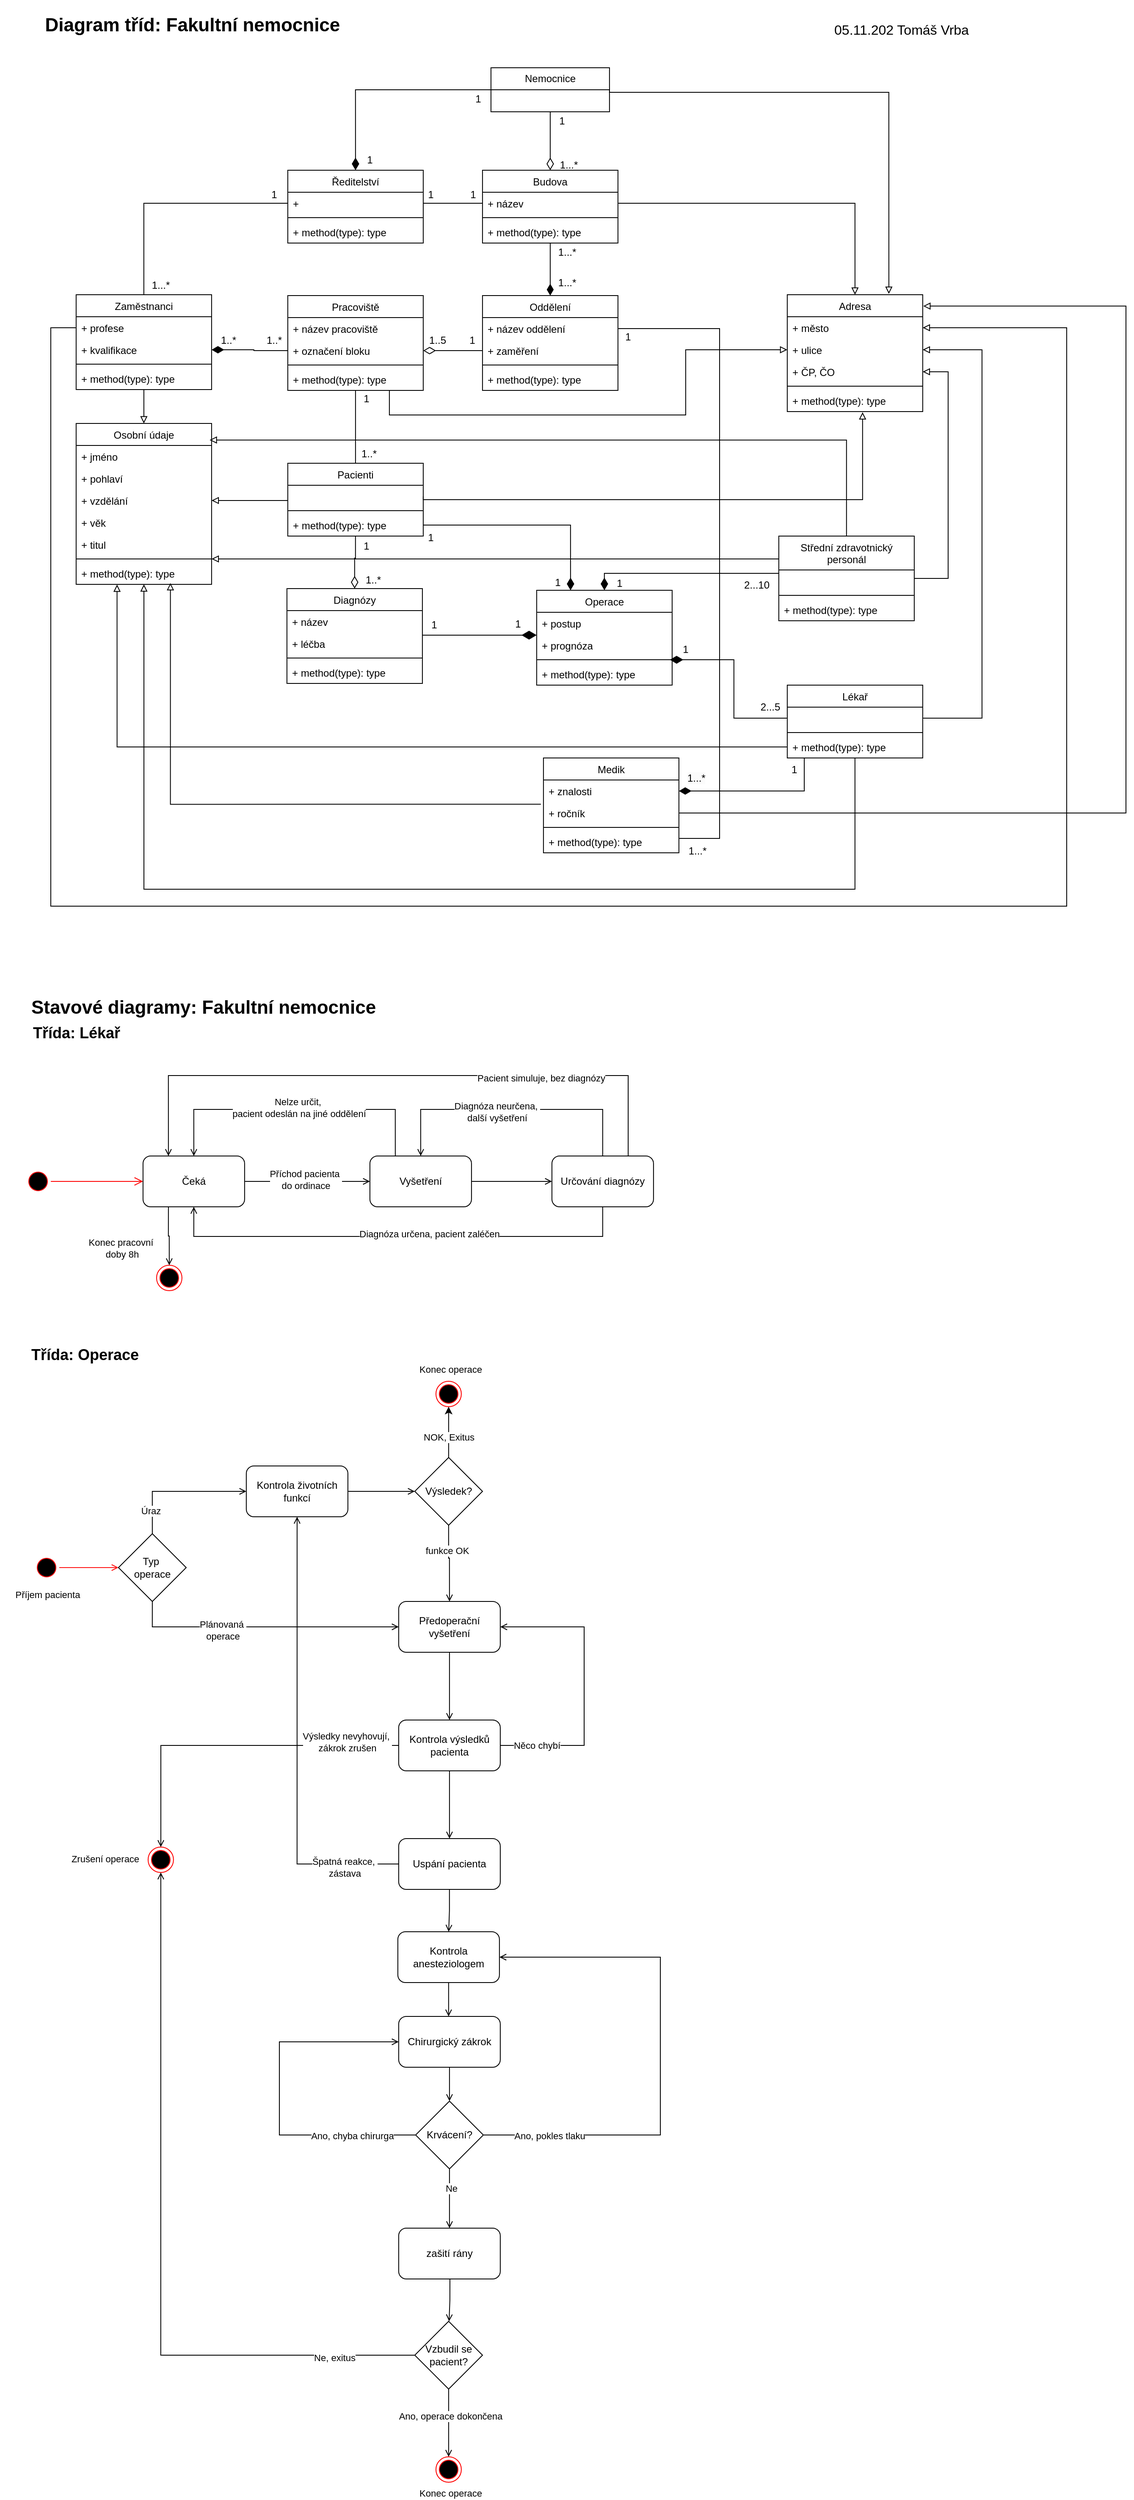 <mxfile version="24.8.4">
  <diagram name="Stránka-1" id="yEyksK57TX6W8n2OIRlU">
    <mxGraphModel dx="683" dy="351" grid="1" gridSize="10" guides="1" tooltips="1" connect="1" arrows="1" fold="1" page="1" pageScale="1" pageWidth="1169" pageHeight="827" math="0" shadow="0">
      <root>
        <mxCell id="0" />
        <mxCell id="1" parent="0" />
        <mxCell id="aSUEo56WCtGwiIv6NFB3-30" style="edgeStyle=orthogonalEdgeStyle;rounded=0;orthogonalLoop=1;jettySize=auto;html=1;endArrow=diamondThin;endFill=0;endSize=12;" parent="1" source="1_YAqoUewmwXnRbDIt-5-1" target="aSUEo56WCtGwiIv6NFB3-20" edge="1">
          <mxGeometry relative="1" as="geometry" />
        </mxCell>
        <mxCell id="aSUEo56WCtGwiIv6NFB3-112" style="edgeStyle=orthogonalEdgeStyle;rounded=0;orthogonalLoop=1;jettySize=auto;html=1;entryX=0.5;entryY=0;entryDx=0;entryDy=0;endArrow=diamondThin;endFill=1;endSize=12;" parent="1" source="1_YAqoUewmwXnRbDIt-5-1" target="aSUEo56WCtGwiIv6NFB3-10" edge="1">
          <mxGeometry relative="1" as="geometry" />
        </mxCell>
        <mxCell id="1_YAqoUewmwXnRbDIt-5-1" value="Nemocnice" style="swimlane;fontStyle=0;childLayout=stackLayout;horizontal=1;startSize=26;fillColor=none;horizontalStack=0;resizeParent=1;resizeParentMax=0;resizeLast=0;collapsible=1;marginBottom=0;whiteSpace=wrap;html=1;" parent="1" vertex="1">
          <mxGeometry x="579.94" y="120" width="140" height="52" as="geometry">
            <mxRectangle x="360" y="220" width="100" height="30" as="alternateBounds" />
          </mxGeometry>
        </mxCell>
        <mxCell id="1_YAqoUewmwXnRbDIt-5-87" style="edgeStyle=orthogonalEdgeStyle;rounded=0;orthogonalLoop=1;jettySize=auto;html=1;endArrow=block;endFill=0;exitX=1;exitY=0.5;exitDx=0;exitDy=0;entryX=0.5;entryY=0;entryDx=0;entryDy=0;" parent="1" source="aSUEo56WCtGwiIv6NFB3-21" target="aSUEo56WCtGwiIv6NFB3-49" edge="1">
          <mxGeometry relative="1" as="geometry">
            <Array as="points">
              <mxPoint x="1009.94" y="280" />
            </Array>
            <mxPoint x="789.94" y="291" as="sourcePoint" />
            <mxPoint x="1009.94" y="340" as="targetPoint" />
          </mxGeometry>
        </mxCell>
        <mxCell id="1_YAqoUewmwXnRbDIt-5-82" style="edgeStyle=orthogonalEdgeStyle;rounded=0;orthogonalLoop=1;jettySize=auto;html=1;endArrow=block;endFill=0;exitX=1;exitY=0.5;exitDx=0;exitDy=0;entryX=0.556;entryY=1.029;entryDx=0;entryDy=0;entryPerimeter=0;" parent="1" source="aSUEo56WCtGwiIv6NFB3-64" target="aSUEo56WCtGwiIv6NFB3-53" edge="1">
          <mxGeometry relative="1" as="geometry">
            <Array as="points">
              <mxPoint x="499.94" y="630" />
              <mxPoint x="1018.94" y="630" />
            </Array>
            <mxPoint x="489.94" y="630.0" as="sourcePoint" />
            <mxPoint x="929.999" y="505" as="targetPoint" />
          </mxGeometry>
        </mxCell>
        <mxCell id="1_YAqoUewmwXnRbDIt-5-101" value="&lt;font style=&quot;font-size: 16px;&quot;&gt;05.11.202 Tomáš Vrba&lt;/font&gt;" style="text;html=1;align=center;verticalAlign=middle;whiteSpace=wrap;rounded=0;" parent="1" vertex="1">
          <mxGeometry x="970" y="60" width="190" height="30" as="geometry" />
        </mxCell>
        <mxCell id="aSUEo56WCtGwiIv6NFB3-87" style="edgeStyle=orthogonalEdgeStyle;rounded=0;orthogonalLoop=1;jettySize=auto;html=1;endArrow=block;endFill=0;" parent="1" source="aSUEo56WCtGwiIv6NFB3-2" target="aSUEo56WCtGwiIv6NFB3-79" edge="1">
          <mxGeometry relative="1" as="geometry" />
        </mxCell>
        <mxCell id="aSUEo56WCtGwiIv6NFB3-2" value="&lt;span style=&quot;font-weight: 400;&quot;&gt;Zaměstnanci&lt;/span&gt;" style="swimlane;fontStyle=1;align=center;verticalAlign=top;childLayout=stackLayout;horizontal=1;startSize=26;horizontalStack=0;resizeParent=1;resizeParentMax=0;resizeLast=0;collapsible=1;marginBottom=0;whiteSpace=wrap;html=1;" parent="1" vertex="1">
          <mxGeometry x="89.94" y="388" width="160" height="112" as="geometry" />
        </mxCell>
        <mxCell id="aSUEo56WCtGwiIv6NFB3-3" value="+ profese&lt;div&gt;&lt;br&gt;&lt;/div&gt;" style="text;strokeColor=none;fillColor=none;align=left;verticalAlign=top;spacingLeft=4;spacingRight=4;overflow=hidden;rotatable=0;points=[[0,0.5],[1,0.5]];portConstraint=eastwest;whiteSpace=wrap;html=1;" parent="aSUEo56WCtGwiIv6NFB3-2" vertex="1">
          <mxGeometry y="26" width="160" height="26" as="geometry" />
        </mxCell>
        <mxCell id="aSUEo56WCtGwiIv6NFB3-6" value="&lt;div&gt;+ kvalifikace&lt;/div&gt;" style="text;strokeColor=none;fillColor=none;align=left;verticalAlign=top;spacingLeft=4;spacingRight=4;overflow=hidden;rotatable=0;points=[[0,0.5],[1,0.5]];portConstraint=eastwest;whiteSpace=wrap;html=1;" parent="aSUEo56WCtGwiIv6NFB3-2" vertex="1">
          <mxGeometry y="52" width="160" height="26" as="geometry" />
        </mxCell>
        <mxCell id="aSUEo56WCtGwiIv6NFB3-4" value="" style="line;strokeWidth=1;fillColor=none;align=left;verticalAlign=middle;spacingTop=-1;spacingLeft=3;spacingRight=3;rotatable=0;labelPosition=right;points=[];portConstraint=eastwest;strokeColor=inherit;" parent="aSUEo56WCtGwiIv6NFB3-2" vertex="1">
          <mxGeometry y="78" width="160" height="8" as="geometry" />
        </mxCell>
        <mxCell id="aSUEo56WCtGwiIv6NFB3-5" value="+ method(type): type" style="text;strokeColor=none;fillColor=none;align=left;verticalAlign=top;spacingLeft=4;spacingRight=4;overflow=hidden;rotatable=0;points=[[0,0.5],[1,0.5]];portConstraint=eastwest;whiteSpace=wrap;html=1;" parent="aSUEo56WCtGwiIv6NFB3-2" vertex="1">
          <mxGeometry y="86" width="160" height="26" as="geometry" />
        </mxCell>
        <mxCell id="aSUEo56WCtGwiIv6NFB3-56" style="edgeStyle=orthogonalEdgeStyle;rounded=0;orthogonalLoop=1;jettySize=auto;html=1;entryX=0.75;entryY=0;entryDx=0;entryDy=0;endArrow=block;endFill=0;exitX=1;exitY=0.5;exitDx=0;exitDy=0;" parent="1" edge="1">
          <mxGeometry relative="1" as="geometry">
            <mxPoint x="719.94" y="145" as="sourcePoint" />
            <mxPoint x="1049.94" y="387" as="targetPoint" />
            <Array as="points">
              <mxPoint x="719.94" y="149" />
              <mxPoint x="1049.94" y="149" />
            </Array>
          </mxGeometry>
        </mxCell>
        <mxCell id="aSUEo56WCtGwiIv6NFB3-10" value="&lt;span style=&quot;font-weight: 400;&quot;&gt;Ředitelství&lt;/span&gt;" style="swimlane;fontStyle=1;align=center;verticalAlign=top;childLayout=stackLayout;horizontal=1;startSize=26;horizontalStack=0;resizeParent=1;resizeParentMax=0;resizeLast=0;collapsible=1;marginBottom=0;whiteSpace=wrap;html=1;" parent="1" vertex="1">
          <mxGeometry x="339.94" y="241" width="160" height="86" as="geometry" />
        </mxCell>
        <mxCell id="aSUEo56WCtGwiIv6NFB3-12" value="&lt;div&gt;+&amp;nbsp;&lt;/div&gt;" style="text;strokeColor=none;fillColor=none;align=left;verticalAlign=top;spacingLeft=4;spacingRight=4;overflow=hidden;rotatable=0;points=[[0,0.5],[1,0.5]];portConstraint=eastwest;whiteSpace=wrap;html=1;" parent="aSUEo56WCtGwiIv6NFB3-10" vertex="1">
          <mxGeometry y="26" width="160" height="26" as="geometry" />
        </mxCell>
        <mxCell id="aSUEo56WCtGwiIv6NFB3-13" value="" style="line;strokeWidth=1;fillColor=none;align=left;verticalAlign=middle;spacingTop=-1;spacingLeft=3;spacingRight=3;rotatable=0;labelPosition=right;points=[];portConstraint=eastwest;strokeColor=inherit;" parent="aSUEo56WCtGwiIv6NFB3-10" vertex="1">
          <mxGeometry y="52" width="160" height="8" as="geometry" />
        </mxCell>
        <mxCell id="aSUEo56WCtGwiIv6NFB3-14" value="+ method(type): type" style="text;strokeColor=none;fillColor=none;align=left;verticalAlign=top;spacingLeft=4;spacingRight=4;overflow=hidden;rotatable=0;points=[[0,0.5],[1,0.5]];portConstraint=eastwest;whiteSpace=wrap;html=1;" parent="aSUEo56WCtGwiIv6NFB3-10" vertex="1">
          <mxGeometry y="60" width="160" height="26" as="geometry" />
        </mxCell>
        <mxCell id="aSUEo56WCtGwiIv6NFB3-38" style="edgeStyle=orthogonalEdgeStyle;rounded=0;orthogonalLoop=1;jettySize=auto;html=1;endArrow=diamondThin;endFill=1;endSize=11;" parent="1" source="aSUEo56WCtGwiIv6NFB3-20" target="aSUEo56WCtGwiIv6NFB3-32" edge="1">
          <mxGeometry relative="1" as="geometry" />
        </mxCell>
        <mxCell id="aSUEo56WCtGwiIv6NFB3-20" value="&lt;span style=&quot;font-weight: 400;&quot;&gt;Budova&lt;/span&gt;" style="swimlane;fontStyle=1;align=center;verticalAlign=top;childLayout=stackLayout;horizontal=1;startSize=26;horizontalStack=0;resizeParent=1;resizeParentMax=0;resizeLast=0;collapsible=1;marginBottom=0;whiteSpace=wrap;html=1;" parent="1" vertex="1">
          <mxGeometry x="569.94" y="241" width="160" height="86" as="geometry" />
        </mxCell>
        <mxCell id="aSUEo56WCtGwiIv6NFB3-21" value="&lt;div&gt;+ název&lt;/div&gt;" style="text;strokeColor=none;fillColor=none;align=left;verticalAlign=top;spacingLeft=4;spacingRight=4;overflow=hidden;rotatable=0;points=[[0,0.5],[1,0.5]];portConstraint=eastwest;whiteSpace=wrap;html=1;" parent="aSUEo56WCtGwiIv6NFB3-20" vertex="1">
          <mxGeometry y="26" width="160" height="26" as="geometry" />
        </mxCell>
        <mxCell id="aSUEo56WCtGwiIv6NFB3-23" value="" style="line;strokeWidth=1;fillColor=none;align=left;verticalAlign=middle;spacingTop=-1;spacingLeft=3;spacingRight=3;rotatable=0;labelPosition=right;points=[];portConstraint=eastwest;strokeColor=inherit;" parent="aSUEo56WCtGwiIv6NFB3-20" vertex="1">
          <mxGeometry y="52" width="160" height="8" as="geometry" />
        </mxCell>
        <mxCell id="aSUEo56WCtGwiIv6NFB3-24" value="+ method(type): type" style="text;strokeColor=none;fillColor=none;align=left;verticalAlign=top;spacingLeft=4;spacingRight=4;overflow=hidden;rotatable=0;points=[[0,0.5],[1,0.5]];portConstraint=eastwest;whiteSpace=wrap;html=1;" parent="aSUEo56WCtGwiIv6NFB3-20" vertex="1">
          <mxGeometry y="60" width="160" height="26" as="geometry" />
        </mxCell>
        <mxCell id="aSUEo56WCtGwiIv6NFB3-32" value="&lt;span style=&quot;font-weight: 400;&quot;&gt;Oddělení&lt;/span&gt;" style="swimlane;fontStyle=1;align=center;verticalAlign=top;childLayout=stackLayout;horizontal=1;startSize=26;horizontalStack=0;resizeParent=1;resizeParentMax=0;resizeLast=0;collapsible=1;marginBottom=0;whiteSpace=wrap;html=1;" parent="1" vertex="1">
          <mxGeometry x="569.94" y="389" width="160" height="112" as="geometry" />
        </mxCell>
        <mxCell id="aSUEo56WCtGwiIv6NFB3-40" value="&lt;div&gt;+ název oddělení&lt;/div&gt;&lt;div&gt;&lt;br&gt;&lt;/div&gt;" style="text;strokeColor=none;fillColor=none;align=left;verticalAlign=top;spacingLeft=4;spacingRight=4;overflow=hidden;rotatable=0;points=[[0,0.5],[1,0.5]];portConstraint=eastwest;whiteSpace=wrap;html=1;" parent="aSUEo56WCtGwiIv6NFB3-32" vertex="1">
          <mxGeometry y="26" width="160" height="26" as="geometry" />
        </mxCell>
        <mxCell id="aSUEo56WCtGwiIv6NFB3-33" value="&lt;div&gt;+ zaměření&lt;/div&gt;&lt;div&gt;&lt;br&gt;&lt;/div&gt;" style="text;strokeColor=none;fillColor=none;align=left;verticalAlign=top;spacingLeft=4;spacingRight=4;overflow=hidden;rotatable=0;points=[[0,0.5],[1,0.5]];portConstraint=eastwest;whiteSpace=wrap;html=1;" parent="aSUEo56WCtGwiIv6NFB3-32" vertex="1">
          <mxGeometry y="52" width="160" height="26" as="geometry" />
        </mxCell>
        <mxCell id="aSUEo56WCtGwiIv6NFB3-34" value="" style="line;strokeWidth=1;fillColor=none;align=left;verticalAlign=middle;spacingTop=-1;spacingLeft=3;spacingRight=3;rotatable=0;labelPosition=right;points=[];portConstraint=eastwest;strokeColor=inherit;" parent="aSUEo56WCtGwiIv6NFB3-32" vertex="1">
          <mxGeometry y="78" width="160" height="8" as="geometry" />
        </mxCell>
        <mxCell id="aSUEo56WCtGwiIv6NFB3-35" value="+ method(type): type" style="text;strokeColor=none;fillColor=none;align=left;verticalAlign=top;spacingLeft=4;spacingRight=4;overflow=hidden;rotatable=0;points=[[0,0.5],[1,0.5]];portConstraint=eastwest;whiteSpace=wrap;html=1;" parent="aSUEo56WCtGwiIv6NFB3-32" vertex="1">
          <mxGeometry y="86" width="160" height="26" as="geometry" />
        </mxCell>
        <mxCell id="aSUEo56WCtGwiIv6NFB3-39" style="edgeStyle=orthogonalEdgeStyle;rounded=0;orthogonalLoop=1;jettySize=auto;html=1;endArrow=block;endFill=0;entryX=0;entryY=0.5;entryDx=0;entryDy=0;" parent="1" source="aSUEo56WCtGwiIv6NFB3-45" target="aSUEo56WCtGwiIv6NFB3-51" edge="1">
          <mxGeometry relative="1" as="geometry">
            <mxPoint x="849.94" y="460" as="targetPoint" />
            <Array as="points">
              <mxPoint x="459.94" y="530" />
              <mxPoint x="809.94" y="530" />
              <mxPoint x="809.94" y="453" />
            </Array>
          </mxGeometry>
        </mxCell>
        <mxCell id="aSUEo56WCtGwiIv6NFB3-47" style="edgeStyle=orthogonalEdgeStyle;rounded=0;orthogonalLoop=1;jettySize=auto;html=1;endArrow=none;endFill=0;entryX=0.5;entryY=0;entryDx=0;entryDy=0;" parent="1" source="aSUEo56WCtGwiIv6NFB3-41" target="aSUEo56WCtGwiIv6NFB3-63" edge="1">
          <mxGeometry relative="1" as="geometry">
            <mxPoint x="419.94" y="591.0" as="targetPoint" />
          </mxGeometry>
        </mxCell>
        <mxCell id="aSUEo56WCtGwiIv6NFB3-41" value="&lt;span style=&quot;font-weight: 400;&quot;&gt;Pracoviště&lt;/span&gt;" style="swimlane;fontStyle=1;align=center;verticalAlign=top;childLayout=stackLayout;horizontal=1;startSize=26;horizontalStack=0;resizeParent=1;resizeParentMax=0;resizeLast=0;collapsible=1;marginBottom=0;whiteSpace=wrap;html=1;" parent="1" vertex="1">
          <mxGeometry x="339.94" y="389" width="160" height="112" as="geometry" />
        </mxCell>
        <mxCell id="aSUEo56WCtGwiIv6NFB3-42" value="&lt;div&gt;+ název pracoviště&lt;/div&gt;&lt;div&gt;&lt;br&gt;&lt;/div&gt;" style="text;strokeColor=none;fillColor=none;align=left;verticalAlign=top;spacingLeft=4;spacingRight=4;overflow=hidden;rotatable=0;points=[[0,0.5],[1,0.5]];portConstraint=eastwest;whiteSpace=wrap;html=1;" parent="aSUEo56WCtGwiIv6NFB3-41" vertex="1">
          <mxGeometry y="26" width="160" height="26" as="geometry" />
        </mxCell>
        <mxCell id="aSUEo56WCtGwiIv6NFB3-43" value="&lt;div&gt;+ označení bloku&lt;/div&gt;" style="text;strokeColor=none;fillColor=none;align=left;verticalAlign=top;spacingLeft=4;spacingRight=4;overflow=hidden;rotatable=0;points=[[0,0.5],[1,0.5]];portConstraint=eastwest;whiteSpace=wrap;html=1;" parent="aSUEo56WCtGwiIv6NFB3-41" vertex="1">
          <mxGeometry y="52" width="160" height="26" as="geometry" />
        </mxCell>
        <mxCell id="aSUEo56WCtGwiIv6NFB3-44" value="" style="line;strokeWidth=1;fillColor=none;align=left;verticalAlign=middle;spacingTop=-1;spacingLeft=3;spacingRight=3;rotatable=0;labelPosition=right;points=[];portConstraint=eastwest;strokeColor=inherit;" parent="aSUEo56WCtGwiIv6NFB3-41" vertex="1">
          <mxGeometry y="78" width="160" height="8" as="geometry" />
        </mxCell>
        <mxCell id="aSUEo56WCtGwiIv6NFB3-45" value="+ method(type): type" style="text;strokeColor=none;fillColor=none;align=left;verticalAlign=top;spacingLeft=4;spacingRight=4;overflow=hidden;rotatable=0;points=[[0,0.5],[1,0.5]];portConstraint=eastwest;whiteSpace=wrap;html=1;" parent="aSUEo56WCtGwiIv6NFB3-41" vertex="1">
          <mxGeometry y="86" width="160" height="26" as="geometry" />
        </mxCell>
        <mxCell id="aSUEo56WCtGwiIv6NFB3-46" style="edgeStyle=orthogonalEdgeStyle;rounded=0;orthogonalLoop=1;jettySize=auto;html=1;endArrow=diamondThin;endFill=0;endSize=12;" parent="1" source="aSUEo56WCtGwiIv6NFB3-33" target="aSUEo56WCtGwiIv6NFB3-43" edge="1">
          <mxGeometry relative="1" as="geometry" />
        </mxCell>
        <mxCell id="aSUEo56WCtGwiIv6NFB3-48" style="edgeStyle=orthogonalEdgeStyle;rounded=0;orthogonalLoop=1;jettySize=auto;html=1;endArrow=diamondThin;endFill=1;endSize=12;" parent="1" source="aSUEo56WCtGwiIv6NFB3-43" target="aSUEo56WCtGwiIv6NFB3-6" edge="1">
          <mxGeometry relative="1" as="geometry" />
        </mxCell>
        <mxCell id="aSUEo56WCtGwiIv6NFB3-49" value="&lt;span style=&quot;font-weight: 400;&quot;&gt;Adresa&lt;/span&gt;" style="swimlane;fontStyle=1;align=center;verticalAlign=top;childLayout=stackLayout;horizontal=1;startSize=26;horizontalStack=0;resizeParent=1;resizeParentMax=0;resizeLast=0;collapsible=1;marginBottom=0;whiteSpace=wrap;html=1;" parent="1" vertex="1">
          <mxGeometry x="929.94" y="388" width="160" height="138" as="geometry" />
        </mxCell>
        <mxCell id="aSUEo56WCtGwiIv6NFB3-50" value="&lt;div&gt;+ město&lt;/div&gt;" style="text;strokeColor=none;fillColor=none;align=left;verticalAlign=top;spacingLeft=4;spacingRight=4;overflow=hidden;rotatable=0;points=[[0,0.5],[1,0.5]];portConstraint=eastwest;whiteSpace=wrap;html=1;" parent="aSUEo56WCtGwiIv6NFB3-49" vertex="1">
          <mxGeometry y="26" width="160" height="26" as="geometry" />
        </mxCell>
        <mxCell id="aSUEo56WCtGwiIv6NFB3-51" value="+ ulice" style="text;strokeColor=none;fillColor=none;align=left;verticalAlign=top;spacingLeft=4;spacingRight=4;overflow=hidden;rotatable=0;points=[[0,0.5],[1,0.5]];portConstraint=eastwest;whiteSpace=wrap;html=1;" parent="aSUEo56WCtGwiIv6NFB3-49" vertex="1">
          <mxGeometry y="52" width="160" height="26" as="geometry" />
        </mxCell>
        <mxCell id="aSUEo56WCtGwiIv6NFB3-54" value="+ ČP, ČO" style="text;strokeColor=none;fillColor=none;align=left;verticalAlign=top;spacingLeft=4;spacingRight=4;overflow=hidden;rotatable=0;points=[[0,0.5],[1,0.5]];portConstraint=eastwest;whiteSpace=wrap;html=1;" parent="aSUEo56WCtGwiIv6NFB3-49" vertex="1">
          <mxGeometry y="78" width="160" height="26" as="geometry" />
        </mxCell>
        <mxCell id="aSUEo56WCtGwiIv6NFB3-52" value="" style="line;strokeWidth=1;fillColor=none;align=left;verticalAlign=middle;spacingTop=-1;spacingLeft=3;spacingRight=3;rotatable=0;labelPosition=right;points=[];portConstraint=eastwest;strokeColor=inherit;" parent="aSUEo56WCtGwiIv6NFB3-49" vertex="1">
          <mxGeometry y="104" width="160" height="8" as="geometry" />
        </mxCell>
        <mxCell id="aSUEo56WCtGwiIv6NFB3-53" value="+ method(type): type" style="text;strokeColor=none;fillColor=none;align=left;verticalAlign=top;spacingLeft=4;spacingRight=4;overflow=hidden;rotatable=0;points=[[0,0.5],[1,0.5]];portConstraint=eastwest;whiteSpace=wrap;html=1;" parent="aSUEo56WCtGwiIv6NFB3-49" vertex="1">
          <mxGeometry y="112" width="160" height="26" as="geometry" />
        </mxCell>
        <mxCell id="aSUEo56WCtGwiIv6NFB3-57" style="edgeStyle=orthogonalEdgeStyle;rounded=0;orthogonalLoop=1;jettySize=auto;html=1;entryX=1;entryY=0.5;entryDx=0;entryDy=0;endArrow=block;endFill=0;" parent="1" source="aSUEo56WCtGwiIv6NFB3-3" target="aSUEo56WCtGwiIv6NFB3-50" edge="1">
          <mxGeometry relative="1" as="geometry">
            <mxPoint x="1119.94" y="430" as="targetPoint" />
            <Array as="points">
              <mxPoint x="60" y="427" />
              <mxPoint x="60" y="1110" />
              <mxPoint x="1260" y="1110" />
              <mxPoint x="1260" y="427" />
            </Array>
          </mxGeometry>
        </mxCell>
        <mxCell id="aSUEo56WCtGwiIv6NFB3-58" value="&lt;span style=&quot;font-weight: 400;&quot;&gt;Diagnózy&lt;/span&gt;" style="swimlane;fontStyle=1;align=center;verticalAlign=top;childLayout=stackLayout;horizontal=1;startSize=26;horizontalStack=0;resizeParent=1;resizeParentMax=0;resizeLast=0;collapsible=1;marginBottom=0;whiteSpace=wrap;html=1;" parent="1" vertex="1">
          <mxGeometry x="338.94" y="735" width="160" height="112" as="geometry" />
        </mxCell>
        <mxCell id="aSUEo56WCtGwiIv6NFB3-59" value="&lt;div&gt;+ název&amp;nbsp;&lt;/div&gt;&lt;div&gt;&lt;br&gt;&lt;/div&gt;" style="text;strokeColor=none;fillColor=none;align=left;verticalAlign=top;spacingLeft=4;spacingRight=4;overflow=hidden;rotatable=0;points=[[0,0.5],[1,0.5]];portConstraint=eastwest;whiteSpace=wrap;html=1;" parent="aSUEo56WCtGwiIv6NFB3-58" vertex="1">
          <mxGeometry y="26" width="160" height="26" as="geometry" />
        </mxCell>
        <mxCell id="aSUEo56WCtGwiIv6NFB3-60" value="&lt;div&gt;+ léčba&lt;/div&gt;" style="text;strokeColor=none;fillColor=none;align=left;verticalAlign=top;spacingLeft=4;spacingRight=4;overflow=hidden;rotatable=0;points=[[0,0.5],[1,0.5]];portConstraint=eastwest;whiteSpace=wrap;html=1;" parent="aSUEo56WCtGwiIv6NFB3-58" vertex="1">
          <mxGeometry y="52" width="160" height="26" as="geometry" />
        </mxCell>
        <mxCell id="aSUEo56WCtGwiIv6NFB3-61" value="" style="line;strokeWidth=1;fillColor=none;align=left;verticalAlign=middle;spacingTop=-1;spacingLeft=3;spacingRight=3;rotatable=0;labelPosition=right;points=[];portConstraint=eastwest;strokeColor=inherit;" parent="aSUEo56WCtGwiIv6NFB3-58" vertex="1">
          <mxGeometry y="78" width="160" height="8" as="geometry" />
        </mxCell>
        <mxCell id="aSUEo56WCtGwiIv6NFB3-62" value="+ method(type): type" style="text;strokeColor=none;fillColor=none;align=left;verticalAlign=top;spacingLeft=4;spacingRight=4;overflow=hidden;rotatable=0;points=[[0,0.5],[1,0.5]];portConstraint=eastwest;whiteSpace=wrap;html=1;" parent="aSUEo56WCtGwiIv6NFB3-58" vertex="1">
          <mxGeometry y="86" width="160" height="26" as="geometry" />
        </mxCell>
        <mxCell id="aSUEo56WCtGwiIv6NFB3-71" style="edgeStyle=orthogonalEdgeStyle;rounded=0;orthogonalLoop=1;jettySize=auto;html=1;endArrow=diamondThin;endFill=0;endSize=12;" parent="1" source="aSUEo56WCtGwiIv6NFB3-63" target="aSUEo56WCtGwiIv6NFB3-58" edge="1">
          <mxGeometry relative="1" as="geometry" />
        </mxCell>
        <mxCell id="aSUEo56WCtGwiIv6NFB3-63" value="&lt;span style=&quot;font-weight: 400;&quot;&gt;Pacienti&lt;/span&gt;" style="swimlane;fontStyle=1;align=center;verticalAlign=top;childLayout=stackLayout;horizontal=1;startSize=26;horizontalStack=0;resizeParent=1;resizeParentMax=0;resizeLast=0;collapsible=1;marginBottom=0;whiteSpace=wrap;html=1;" parent="1" vertex="1">
          <mxGeometry x="339.94" y="587" width="160" height="86" as="geometry" />
        </mxCell>
        <mxCell id="aSUEo56WCtGwiIv6NFB3-64" value="&lt;div&gt;&lt;br&gt;&lt;/div&gt;" style="text;strokeColor=none;fillColor=none;align=left;verticalAlign=top;spacingLeft=4;spacingRight=4;overflow=hidden;rotatable=0;points=[[0,0.5],[1,0.5]];portConstraint=eastwest;whiteSpace=wrap;html=1;" parent="aSUEo56WCtGwiIv6NFB3-63" vertex="1">
          <mxGeometry y="26" width="160" height="26" as="geometry" />
        </mxCell>
        <mxCell id="aSUEo56WCtGwiIv6NFB3-66" value="" style="line;strokeWidth=1;fillColor=none;align=left;verticalAlign=middle;spacingTop=-1;spacingLeft=3;spacingRight=3;rotatable=0;labelPosition=right;points=[];portConstraint=eastwest;strokeColor=inherit;" parent="aSUEo56WCtGwiIv6NFB3-63" vertex="1">
          <mxGeometry y="52" width="160" height="8" as="geometry" />
        </mxCell>
        <mxCell id="aSUEo56WCtGwiIv6NFB3-67" value="+ method(type): type" style="text;strokeColor=none;fillColor=none;align=left;verticalAlign=top;spacingLeft=4;spacingRight=4;overflow=hidden;rotatable=0;points=[[0,0.5],[1,0.5]];portConstraint=eastwest;whiteSpace=wrap;html=1;" parent="aSUEo56WCtGwiIv6NFB3-63" vertex="1">
          <mxGeometry y="60" width="160" height="26" as="geometry" />
        </mxCell>
        <mxCell id="aSUEo56WCtGwiIv6NFB3-79" value="&lt;span style=&quot;font-weight: 400;&quot;&gt;Osobní údaje&lt;/span&gt;" style="swimlane;fontStyle=1;align=center;verticalAlign=top;childLayout=stackLayout;horizontal=1;startSize=26;horizontalStack=0;resizeParent=1;resizeParentMax=0;resizeLast=0;collapsible=1;marginBottom=0;whiteSpace=wrap;html=1;" parent="1" vertex="1">
          <mxGeometry x="89.94" y="540" width="160" height="190" as="geometry" />
        </mxCell>
        <mxCell id="aSUEo56WCtGwiIv6NFB3-80" value="+ jméno&lt;div&gt;&lt;br&gt;&lt;/div&gt;" style="text;strokeColor=none;fillColor=none;align=left;verticalAlign=top;spacingLeft=4;spacingRight=4;overflow=hidden;rotatable=0;points=[[0,0.5],[1,0.5]];portConstraint=eastwest;whiteSpace=wrap;html=1;" parent="aSUEo56WCtGwiIv6NFB3-79" vertex="1">
          <mxGeometry y="26" width="160" height="26" as="geometry" />
        </mxCell>
        <mxCell id="aSUEo56WCtGwiIv6NFB3-81" value="&lt;div&gt;+ pohlaví&lt;/div&gt;" style="text;strokeColor=none;fillColor=none;align=left;verticalAlign=top;spacingLeft=4;spacingRight=4;overflow=hidden;rotatable=0;points=[[0,0.5],[1,0.5]];portConstraint=eastwest;whiteSpace=wrap;html=1;" parent="aSUEo56WCtGwiIv6NFB3-79" vertex="1">
          <mxGeometry y="52" width="160" height="26" as="geometry" />
        </mxCell>
        <mxCell id="aSUEo56WCtGwiIv6NFB3-84" value="&lt;div&gt;+ vzdělání&lt;/div&gt;" style="text;strokeColor=none;fillColor=none;align=left;verticalAlign=top;spacingLeft=4;spacingRight=4;overflow=hidden;rotatable=0;points=[[0,0.5],[1,0.5]];portConstraint=eastwest;whiteSpace=wrap;html=1;" parent="aSUEo56WCtGwiIv6NFB3-79" vertex="1">
          <mxGeometry y="78" width="160" height="26" as="geometry" />
        </mxCell>
        <mxCell id="aSUEo56WCtGwiIv6NFB3-85" value="&lt;div&gt;+ věk&lt;/div&gt;&lt;div&gt;&lt;br&gt;&lt;/div&gt;" style="text;strokeColor=none;fillColor=none;align=left;verticalAlign=top;spacingLeft=4;spacingRight=4;overflow=hidden;rotatable=0;points=[[0,0.5],[1,0.5]];portConstraint=eastwest;whiteSpace=wrap;html=1;" parent="aSUEo56WCtGwiIv6NFB3-79" vertex="1">
          <mxGeometry y="104" width="160" height="26" as="geometry" />
        </mxCell>
        <mxCell id="aSUEo56WCtGwiIv6NFB3-86" value="&lt;div&gt;+ titul&lt;/div&gt;&lt;div&gt;&lt;br&gt;&lt;/div&gt;" style="text;strokeColor=none;fillColor=none;align=left;verticalAlign=top;spacingLeft=4;spacingRight=4;overflow=hidden;rotatable=0;points=[[0,0.5],[1,0.5]];portConstraint=eastwest;whiteSpace=wrap;html=1;" parent="aSUEo56WCtGwiIv6NFB3-79" vertex="1">
          <mxGeometry y="130" width="160" height="26" as="geometry" />
        </mxCell>
        <mxCell id="aSUEo56WCtGwiIv6NFB3-82" value="" style="line;strokeWidth=1;fillColor=none;align=left;verticalAlign=middle;spacingTop=-1;spacingLeft=3;spacingRight=3;rotatable=0;labelPosition=right;points=[];portConstraint=eastwest;strokeColor=inherit;" parent="aSUEo56WCtGwiIv6NFB3-79" vertex="1">
          <mxGeometry y="156" width="160" height="8" as="geometry" />
        </mxCell>
        <mxCell id="aSUEo56WCtGwiIv6NFB3-83" value="+ method(type): type" style="text;strokeColor=none;fillColor=none;align=left;verticalAlign=top;spacingLeft=4;spacingRight=4;overflow=hidden;rotatable=0;points=[[0,0.5],[1,0.5]];portConstraint=eastwest;whiteSpace=wrap;html=1;" parent="aSUEo56WCtGwiIv6NFB3-79" vertex="1">
          <mxGeometry y="164" width="160" height="26" as="geometry" />
        </mxCell>
        <mxCell id="aSUEo56WCtGwiIv6NFB3-88" style="edgeStyle=orthogonalEdgeStyle;rounded=0;orthogonalLoop=1;jettySize=auto;html=1;endArrow=block;endFill=0;" parent="1" source="aSUEo56WCtGwiIv6NFB3-64" target="aSUEo56WCtGwiIv6NFB3-84" edge="1">
          <mxGeometry relative="1" as="geometry">
            <Array as="points">
              <mxPoint x="319.94" y="631" />
              <mxPoint x="319.94" y="631" />
            </Array>
          </mxGeometry>
        </mxCell>
        <mxCell id="aSUEo56WCtGwiIv6NFB3-130" style="edgeStyle=orthogonalEdgeStyle;rounded=0;orthogonalLoop=1;jettySize=auto;html=1;endArrow=block;endFill=0;" parent="1" source="aSUEo56WCtGwiIv6NFB3-89" target="aSUEo56WCtGwiIv6NFB3-83" edge="1">
          <mxGeometry relative="1" as="geometry">
            <Array as="points">
              <mxPoint x="1010" y="1090" />
              <mxPoint x="170" y="1090" />
            </Array>
          </mxGeometry>
        </mxCell>
        <mxCell id="aSUEo56WCtGwiIv6NFB3-89" value="&lt;span style=&quot;font-weight: 400;&quot;&gt;Lékař&lt;/span&gt;" style="swimlane;fontStyle=1;align=center;verticalAlign=top;childLayout=stackLayout;horizontal=1;startSize=26;horizontalStack=0;resizeParent=1;resizeParentMax=0;resizeLast=0;collapsible=1;marginBottom=0;whiteSpace=wrap;html=1;" parent="1" vertex="1">
          <mxGeometry x="929.94" y="849" width="160" height="86" as="geometry" />
        </mxCell>
        <mxCell id="aSUEo56WCtGwiIv6NFB3-90" value="&lt;div&gt;&lt;br&gt;&lt;/div&gt;" style="text;strokeColor=none;fillColor=none;align=left;verticalAlign=top;spacingLeft=4;spacingRight=4;overflow=hidden;rotatable=0;points=[[0,0.5],[1,0.5]];portConstraint=eastwest;whiteSpace=wrap;html=1;" parent="aSUEo56WCtGwiIv6NFB3-89" vertex="1">
          <mxGeometry y="26" width="160" height="26" as="geometry" />
        </mxCell>
        <mxCell id="aSUEo56WCtGwiIv6NFB3-92" value="" style="line;strokeWidth=1;fillColor=none;align=left;verticalAlign=middle;spacingTop=-1;spacingLeft=3;spacingRight=3;rotatable=0;labelPosition=right;points=[];portConstraint=eastwest;strokeColor=inherit;" parent="aSUEo56WCtGwiIv6NFB3-89" vertex="1">
          <mxGeometry y="52" width="160" height="8" as="geometry" />
        </mxCell>
        <mxCell id="aSUEo56WCtGwiIv6NFB3-93" value="+ method(type): type" style="text;strokeColor=none;fillColor=none;align=left;verticalAlign=top;spacingLeft=4;spacingRight=4;overflow=hidden;rotatable=0;points=[[0,0.5],[1,0.5]];portConstraint=eastwest;whiteSpace=wrap;html=1;" parent="aSUEo56WCtGwiIv6NFB3-89" vertex="1">
          <mxGeometry y="60" width="160" height="26" as="geometry" />
        </mxCell>
        <mxCell id="aSUEo56WCtGwiIv6NFB3-120" style="edgeStyle=orthogonalEdgeStyle;rounded=0;orthogonalLoop=1;jettySize=auto;html=1;entryX=1;entryY=0.5;entryDx=0;entryDy=0;endArrow=block;endFill=0;" parent="1" source="aSUEo56WCtGwiIv6NFB3-94" target="aSUEo56WCtGwiIv6NFB3-54" edge="1">
          <mxGeometry relative="1" as="geometry">
            <Array as="points">
              <mxPoint x="1119.94" y="723" />
              <mxPoint x="1119.94" y="479" />
            </Array>
          </mxGeometry>
        </mxCell>
        <mxCell id="aSUEo56WCtGwiIv6NFB3-131" style="edgeStyle=orthogonalEdgeStyle;rounded=0;orthogonalLoop=1;jettySize=auto;html=1;endArrow=block;endFill=0;" parent="1" source="aSUEo56WCtGwiIv6NFB3-94" edge="1">
          <mxGeometry relative="1" as="geometry">
            <mxPoint x="249.94" y="700" as="targetPoint" />
            <Array as="points">
              <mxPoint x="759.94" y="700" />
              <mxPoint x="759.94" y="700" />
            </Array>
          </mxGeometry>
        </mxCell>
        <mxCell id="aSUEo56WCtGwiIv6NFB3-149" style="edgeStyle=orthogonalEdgeStyle;rounded=0;orthogonalLoop=1;jettySize=auto;html=1;entryX=0.5;entryY=0;entryDx=0;entryDy=0;endSize=12;endArrow=diamondThin;endFill=1;" parent="1" source="aSUEo56WCtGwiIv6NFB3-94" target="aSUEo56WCtGwiIv6NFB3-72" edge="1">
          <mxGeometry relative="1" as="geometry">
            <Array as="points">
              <mxPoint x="713.94" y="717" />
            </Array>
          </mxGeometry>
        </mxCell>
        <mxCell id="aSUEo56WCtGwiIv6NFB3-94" value="&lt;span style=&quot;font-weight: 400;&quot;&gt;Střední zdravotnický personál&lt;/span&gt;" style="swimlane;fontStyle=1;align=center;verticalAlign=top;childLayout=stackLayout;horizontal=1;startSize=40;horizontalStack=0;resizeParent=1;resizeParentMax=0;resizeLast=0;collapsible=1;marginBottom=0;whiteSpace=wrap;html=1;" parent="1" vertex="1">
          <mxGeometry x="919.94" y="673" width="160" height="100" as="geometry" />
        </mxCell>
        <mxCell id="aSUEo56WCtGwiIv6NFB3-95" value="&lt;div&gt;&lt;br&gt;&lt;/div&gt;" style="text;strokeColor=none;fillColor=none;align=left;verticalAlign=top;spacingLeft=4;spacingRight=4;overflow=hidden;rotatable=0;points=[[0,0.5],[1,0.5]];portConstraint=eastwest;whiteSpace=wrap;html=1;" parent="aSUEo56WCtGwiIv6NFB3-94" vertex="1">
          <mxGeometry y="40" width="160" height="26" as="geometry" />
        </mxCell>
        <mxCell id="aSUEo56WCtGwiIv6NFB3-96" value="" style="line;strokeWidth=1;fillColor=none;align=left;verticalAlign=middle;spacingTop=-1;spacingLeft=3;spacingRight=3;rotatable=0;labelPosition=right;points=[];portConstraint=eastwest;strokeColor=inherit;" parent="aSUEo56WCtGwiIv6NFB3-94" vertex="1">
          <mxGeometry y="66" width="160" height="8" as="geometry" />
        </mxCell>
        <mxCell id="aSUEo56WCtGwiIv6NFB3-97" value="+ method(type): type" style="text;strokeColor=none;fillColor=none;align=left;verticalAlign=top;spacingLeft=4;spacingRight=4;overflow=hidden;rotatable=0;points=[[0,0.5],[1,0.5]];portConstraint=eastwest;whiteSpace=wrap;html=1;" parent="aSUEo56WCtGwiIv6NFB3-94" vertex="1">
          <mxGeometry y="74" width="160" height="26" as="geometry" />
        </mxCell>
        <mxCell id="aSUEo56WCtGwiIv6NFB3-72" value="&lt;span style=&quot;font-weight: 400;&quot;&gt;Operace&lt;/span&gt;" style="swimlane;fontStyle=1;align=center;verticalAlign=top;childLayout=stackLayout;horizontal=1;startSize=26;horizontalStack=0;resizeParent=1;resizeParentMax=0;resizeLast=0;collapsible=1;marginBottom=0;whiteSpace=wrap;html=1;" parent="1" vertex="1">
          <mxGeometry x="633.94" y="737" width="160" height="112" as="geometry" />
        </mxCell>
        <mxCell id="aSUEo56WCtGwiIv6NFB3-73" value="&lt;div&gt;+ postup&amp;nbsp;&lt;/div&gt;&lt;div&gt;&lt;br&gt;&lt;/div&gt;" style="text;strokeColor=none;fillColor=none;align=left;verticalAlign=top;spacingLeft=4;spacingRight=4;overflow=hidden;rotatable=0;points=[[0,0.5],[1,0.5]];portConstraint=eastwest;whiteSpace=wrap;html=1;" parent="aSUEo56WCtGwiIv6NFB3-72" vertex="1">
          <mxGeometry y="26" width="160" height="26" as="geometry" />
        </mxCell>
        <mxCell id="aSUEo56WCtGwiIv6NFB3-74" value="&lt;div&gt;+ prognóza&lt;/div&gt;" style="text;strokeColor=none;fillColor=none;align=left;verticalAlign=top;spacingLeft=4;spacingRight=4;overflow=hidden;rotatable=0;points=[[0,0.5],[1,0.5]];portConstraint=eastwest;whiteSpace=wrap;html=1;" parent="aSUEo56WCtGwiIv6NFB3-72" vertex="1">
          <mxGeometry y="52" width="160" height="26" as="geometry" />
        </mxCell>
        <mxCell id="aSUEo56WCtGwiIv6NFB3-75" value="" style="line;strokeWidth=1;fillColor=none;align=left;verticalAlign=middle;spacingTop=-1;spacingLeft=3;spacingRight=3;rotatable=0;labelPosition=right;points=[];portConstraint=eastwest;strokeColor=inherit;" parent="aSUEo56WCtGwiIv6NFB3-72" vertex="1">
          <mxGeometry y="78" width="160" height="8" as="geometry" />
        </mxCell>
        <mxCell id="aSUEo56WCtGwiIv6NFB3-76" value="+ method(type): type" style="text;strokeColor=none;fillColor=none;align=left;verticalAlign=top;spacingLeft=4;spacingRight=4;overflow=hidden;rotatable=0;points=[[0,0.5],[1,0.5]];portConstraint=eastwest;whiteSpace=wrap;html=1;" parent="aSUEo56WCtGwiIv6NFB3-72" vertex="1">
          <mxGeometry y="86" width="160" height="26" as="geometry" />
        </mxCell>
        <mxCell id="aSUEo56WCtGwiIv6NFB3-98" style="edgeStyle=orthogonalEdgeStyle;rounded=0;orthogonalLoop=1;jettySize=auto;html=1;endArrow=diamondThin;endFill=1;strokeWidth=1;jumpSize=9;endSize=15;" parent="1" source="aSUEo56WCtGwiIv6NFB3-60" target="aSUEo56WCtGwiIv6NFB3-74" edge="1">
          <mxGeometry relative="1" as="geometry">
            <Array as="points">
              <mxPoint x="529.94" y="790" />
              <mxPoint x="529.94" y="790" />
            </Array>
          </mxGeometry>
        </mxCell>
        <mxCell id="aSUEo56WCtGwiIv6NFB3-100" value="1" style="text;html=1;align=center;verticalAlign=middle;whiteSpace=wrap;rounded=0;rotation=0;" parent="1" vertex="1">
          <mxGeometry x="482.94" y="763" width="60" height="30" as="geometry" />
        </mxCell>
        <mxCell id="aSUEo56WCtGwiIv6NFB3-101" value="1" style="text;html=1;align=center;verticalAlign=middle;whiteSpace=wrap;rounded=0;rotation=0;" parent="1" vertex="1">
          <mxGeometry x="581.94" y="762" width="60" height="30" as="geometry" />
        </mxCell>
        <mxCell id="aSUEo56WCtGwiIv6NFB3-103" value="1" style="text;html=1;align=center;verticalAlign=middle;whiteSpace=wrap;rounded=0;rotation=0;" parent="1" vertex="1">
          <mxGeometry x="779.94" y="792" width="60" height="30" as="geometry" />
        </mxCell>
        <mxCell id="aSUEo56WCtGwiIv6NFB3-104" value="2...5" style="text;html=1;align=center;verticalAlign=middle;whiteSpace=wrap;rounded=0;rotation=0;" parent="1" vertex="1">
          <mxGeometry x="879.94" y="860" width="60" height="30" as="geometry" />
        </mxCell>
        <mxCell id="aSUEo56WCtGwiIv6NFB3-107" value="2...10" style="text;html=1;align=center;verticalAlign=middle;whiteSpace=wrap;rounded=0;rotation=0;" parent="1" vertex="1">
          <mxGeometry x="863.94" y="716" width="60" height="30" as="geometry" />
        </mxCell>
        <mxCell id="aSUEo56WCtGwiIv6NFB3-110" value="1" style="text;html=1;align=center;verticalAlign=middle;whiteSpace=wrap;rounded=0;rotation=0;" parent="1" vertex="1">
          <mxGeometry x="633.94" y="168" width="60" height="30" as="geometry" />
        </mxCell>
        <mxCell id="aSUEo56WCtGwiIv6NFB3-111" value="1...*" style="text;html=1;align=center;verticalAlign=middle;whiteSpace=wrap;rounded=0;rotation=0;" parent="1" vertex="1">
          <mxGeometry x="641.94" y="220" width="60" height="30" as="geometry" />
        </mxCell>
        <mxCell id="aSUEo56WCtGwiIv6NFB3-113" value="1" style="text;html=1;align=center;verticalAlign=middle;whiteSpace=wrap;rounded=0;rotation=0;" parent="1" vertex="1">
          <mxGeometry x="534.94" y="142" width="60" height="30" as="geometry" />
        </mxCell>
        <mxCell id="aSUEo56WCtGwiIv6NFB3-114" value="1" style="text;html=1;align=center;verticalAlign=middle;whiteSpace=wrap;rounded=0;rotation=0;" parent="1" vertex="1">
          <mxGeometry x="406.94" y="214" width="60" height="30" as="geometry" />
        </mxCell>
        <mxCell id="aSUEo56WCtGwiIv6NFB3-115" value="1...*" style="text;html=1;align=center;verticalAlign=middle;whiteSpace=wrap;rounded=0;rotation=0;" parent="1" vertex="1">
          <mxGeometry x="639.94" y="323" width="60" height="30" as="geometry" />
        </mxCell>
        <mxCell id="aSUEo56WCtGwiIv6NFB3-116" value="1...*" style="text;html=1;align=center;verticalAlign=middle;whiteSpace=wrap;rounded=0;rotation=0;" parent="1" vertex="1">
          <mxGeometry x="639.94" y="359" width="60" height="30" as="geometry" />
        </mxCell>
        <mxCell id="aSUEo56WCtGwiIv6NFB3-117" style="edgeStyle=orthogonalEdgeStyle;rounded=0;orthogonalLoop=1;jettySize=auto;html=1;entryX=0.302;entryY=1.009;entryDx=0;entryDy=0;entryPerimeter=0;endArrow=block;endFill=0;" parent="1" source="aSUEo56WCtGwiIv6NFB3-93" target="aSUEo56WCtGwiIv6NFB3-83" edge="1">
          <mxGeometry relative="1" as="geometry" />
        </mxCell>
        <mxCell id="aSUEo56WCtGwiIv6NFB3-118" style="edgeStyle=orthogonalEdgeStyle;rounded=0;orthogonalLoop=1;jettySize=auto;html=1;entryX=1;entryY=0.5;entryDx=0;entryDy=0;endArrow=block;endFill=0;" parent="1" source="aSUEo56WCtGwiIv6NFB3-90" target="aSUEo56WCtGwiIv6NFB3-51" edge="1">
          <mxGeometry relative="1" as="geometry">
            <Array as="points">
              <mxPoint x="1159.94" y="888" />
              <mxPoint x="1159.94" y="453" />
            </Array>
          </mxGeometry>
        </mxCell>
        <mxCell id="aSUEo56WCtGwiIv6NFB3-119" style="edgeStyle=orthogonalEdgeStyle;rounded=0;orthogonalLoop=1;jettySize=auto;html=1;entryX=0.986;entryY=0.103;entryDx=0;entryDy=0;entryPerimeter=0;endArrow=block;endFill=0;" parent="1" source="aSUEo56WCtGwiIv6NFB3-94" target="aSUEo56WCtGwiIv6NFB3-79" edge="1">
          <mxGeometry relative="1" as="geometry">
            <Array as="points">
              <mxPoint x="999.94" y="560" />
            </Array>
          </mxGeometry>
        </mxCell>
        <mxCell id="aSUEo56WCtGwiIv6NFB3-121" value="1" style="text;html=1;align=center;verticalAlign=middle;whiteSpace=wrap;rounded=0;rotation=0;" parent="1" vertex="1">
          <mxGeometry x="527.94" y="427" width="60" height="30" as="geometry" />
        </mxCell>
        <mxCell id="aSUEo56WCtGwiIv6NFB3-123" value="1..5" style="text;html=1;align=center;verticalAlign=middle;whiteSpace=wrap;rounded=0;rotation=0;" parent="1" vertex="1">
          <mxGeometry x="486.94" y="427" width="60" height="30" as="geometry" />
        </mxCell>
        <mxCell id="aSUEo56WCtGwiIv6NFB3-124" value="1..*" style="text;html=1;align=center;verticalAlign=middle;whiteSpace=wrap;rounded=0;rotation=0;" parent="1" vertex="1">
          <mxGeometry x="293.94" y="427" width="60" height="30" as="geometry" />
        </mxCell>
        <mxCell id="aSUEo56WCtGwiIv6NFB3-125" value="1..*" style="text;html=1;align=center;verticalAlign=middle;whiteSpace=wrap;rounded=0;rotation=0;" parent="1" vertex="1">
          <mxGeometry x="239.94" y="427" width="60" height="30" as="geometry" />
        </mxCell>
        <mxCell id="aSUEo56WCtGwiIv6NFB3-126" value="1" style="text;html=1;align=center;verticalAlign=middle;whiteSpace=wrap;rounded=0;rotation=0;" parent="1" vertex="1">
          <mxGeometry x="402.94" y="670" width="60" height="30" as="geometry" />
        </mxCell>
        <mxCell id="aSUEo56WCtGwiIv6NFB3-128" value="1..*" style="text;html=1;align=center;verticalAlign=middle;whiteSpace=wrap;rounded=0;rotation=0;" parent="1" vertex="1">
          <mxGeometry x="410.94" y="710" width="60" height="30" as="geometry" />
        </mxCell>
        <mxCell id="aSUEo56WCtGwiIv6NFB3-132" value="1" style="text;html=1;align=center;verticalAlign=middle;whiteSpace=wrap;rounded=0;rotation=0;" parent="1" vertex="1">
          <mxGeometry x="402.94" y="496" width="60" height="30" as="geometry" />
        </mxCell>
        <mxCell id="aSUEo56WCtGwiIv6NFB3-133" value="1..*" style="text;html=1;align=center;verticalAlign=middle;whiteSpace=wrap;rounded=0;rotation=0;" parent="1" vertex="1">
          <mxGeometry x="405.94" y="561" width="60" height="30" as="geometry" />
        </mxCell>
        <mxCell id="aSUEo56WCtGwiIv6NFB3-136" style="edgeStyle=orthogonalEdgeStyle;rounded=0;orthogonalLoop=1;jettySize=auto;html=1;endArrow=none;endFill=0;" parent="1" source="aSUEo56WCtGwiIv6NFB3-21" target="aSUEo56WCtGwiIv6NFB3-12" edge="1">
          <mxGeometry relative="1" as="geometry" />
        </mxCell>
        <mxCell id="aSUEo56WCtGwiIv6NFB3-137" value="1" style="text;html=1;align=center;verticalAlign=middle;whiteSpace=wrap;rounded=0;rotation=0;" parent="1" vertex="1">
          <mxGeometry x="478.94" y="255" width="60" height="30" as="geometry" />
        </mxCell>
        <mxCell id="aSUEo56WCtGwiIv6NFB3-138" value="1" style="text;html=1;align=center;verticalAlign=middle;whiteSpace=wrap;rounded=0;rotation=0;" parent="1" vertex="1">
          <mxGeometry x="528.94" y="255" width="60" height="30" as="geometry" />
        </mxCell>
        <mxCell id="aSUEo56WCtGwiIv6NFB3-141" style="edgeStyle=orthogonalEdgeStyle;rounded=0;orthogonalLoop=1;jettySize=auto;html=1;endArrow=none;endFill=0;" parent="1" source="aSUEo56WCtGwiIv6NFB3-12" target="aSUEo56WCtGwiIv6NFB3-2" edge="1">
          <mxGeometry relative="1" as="geometry" />
        </mxCell>
        <mxCell id="aSUEo56WCtGwiIv6NFB3-142" value="1" style="text;html=1;align=center;verticalAlign=middle;whiteSpace=wrap;rounded=0;rotation=0;" parent="1" vertex="1">
          <mxGeometry x="293.94" y="255" width="60" height="30" as="geometry" />
        </mxCell>
        <mxCell id="aSUEo56WCtGwiIv6NFB3-143" value="1...*" style="text;html=1;align=center;verticalAlign=middle;whiteSpace=wrap;rounded=0;rotation=0;" parent="1" vertex="1">
          <mxGeometry x="159.94" y="362" width="60" height="30" as="geometry" />
        </mxCell>
        <mxCell id="aSUEo56WCtGwiIv6NFB3-145" style="edgeStyle=orthogonalEdgeStyle;rounded=0;orthogonalLoop=1;jettySize=auto;html=1;entryX=0.983;entryY=-0.152;entryDx=0;entryDy=0;entryPerimeter=0;endArrow=diamondThin;endFill=1;strokeWidth=1;endSize=13;" parent="1" source="aSUEo56WCtGwiIv6NFB3-90" target="aSUEo56WCtGwiIv6NFB3-76" edge="1">
          <mxGeometry relative="1" as="geometry" />
        </mxCell>
        <mxCell id="aSUEo56WCtGwiIv6NFB3-147" value="1" style="text;html=1;align=center;verticalAlign=middle;whiteSpace=wrap;rounded=0;rotation=0;" parent="1" vertex="1">
          <mxGeometry x="701.94" y="714" width="60" height="30" as="geometry" />
        </mxCell>
        <mxCell id="aSUEo56WCtGwiIv6NFB3-152" style="edgeStyle=orthogonalEdgeStyle;rounded=0;orthogonalLoop=1;jettySize=auto;html=1;entryX=0.25;entryY=0;entryDx=0;entryDy=0;endArrow=diamondThin;endFill=1;endSize=12;" parent="1" source="aSUEo56WCtGwiIv6NFB3-67" target="aSUEo56WCtGwiIv6NFB3-72" edge="1">
          <mxGeometry relative="1" as="geometry" />
        </mxCell>
        <mxCell id="aSUEo56WCtGwiIv6NFB3-153" value="1" style="text;html=1;align=center;verticalAlign=middle;whiteSpace=wrap;rounded=0;rotation=0;" parent="1" vertex="1">
          <mxGeometry x="478.94" y="660" width="60" height="30" as="geometry" />
        </mxCell>
        <mxCell id="aSUEo56WCtGwiIv6NFB3-154" value="1" style="text;html=1;align=center;verticalAlign=middle;whiteSpace=wrap;rounded=0;rotation=0;" parent="1" vertex="1">
          <mxGeometry x="628.94" y="713" width="60" height="30" as="geometry" />
        </mxCell>
        <mxCell id="aSUEo56WCtGwiIv6NFB3-157" value="&lt;font style=&quot;font-size: 22px;&quot;&gt;Stavové diagramy: Fakultní nemocnice&lt;/font&gt;" style="text;align=center;fontStyle=1;verticalAlign=middle;spacingLeft=3;spacingRight=3;strokeColor=none;rotatable=0;points=[[0,0.5],[1,0.5]];portConstraint=eastwest;html=1;" parent="1" vertex="1">
          <mxGeometry x="150.0" y="1200" width="180" height="60" as="geometry" />
        </mxCell>
        <mxCell id="aSUEo56WCtGwiIv6NFB3-158" value="&lt;span style=&quot;font-size: 22px;&quot;&gt;Diagram tříd: Fakultní nemocnice&amp;nbsp;&lt;/span&gt;" style="text;align=center;fontStyle=1;verticalAlign=middle;spacingLeft=3;spacingRight=3;strokeColor=none;rotatable=0;points=[[0,0.5],[1,0.5]];portConstraint=eastwest;html=1;" parent="1" vertex="1">
          <mxGeometry x="139.94" y="40" width="180" height="60" as="geometry" />
        </mxCell>
        <mxCell id="aSUEo56WCtGwiIv6NFB3-160" value="&lt;font style=&quot;font-size: 18px;&quot;&gt;Třída: Lékař&lt;/font&gt;" style="text;align=center;fontStyle=1;verticalAlign=middle;spacingLeft=3;spacingRight=3;strokeColor=none;rotatable=0;points=[[0,0.5],[1,0.5]];portConstraint=eastwest;html=1;" parent="1" vertex="1">
          <mxGeometry x="5.684e-14" y="1230" width="180" height="60" as="geometry" />
        </mxCell>
        <mxCell id="aSUEo56WCtGwiIv6NFB3-174" style="edgeStyle=orthogonalEdgeStyle;rounded=0;orthogonalLoop=1;jettySize=auto;html=1;entryX=1;entryY=0.5;entryDx=0;entryDy=0;endArrow=none;endFill=0;" parent="1" source="aSUEo56WCtGwiIv6NFB3-161" target="aSUEo56WCtGwiIv6NFB3-40" edge="1">
          <mxGeometry relative="1" as="geometry">
            <Array as="points">
              <mxPoint x="850" y="1030" />
              <mxPoint x="850" y="428" />
            </Array>
          </mxGeometry>
        </mxCell>
        <mxCell id="aSUEo56WCtGwiIv6NFB3-161" value="&lt;span style=&quot;font-weight: 400;&quot;&gt;Medik&lt;/span&gt;" style="swimlane;fontStyle=1;align=center;verticalAlign=top;childLayout=stackLayout;horizontal=1;startSize=26;horizontalStack=0;resizeParent=1;resizeParentMax=0;resizeLast=0;collapsible=1;marginBottom=0;whiteSpace=wrap;html=1;" parent="1" vertex="1">
          <mxGeometry x="641.94" y="935" width="160" height="112" as="geometry" />
        </mxCell>
        <mxCell id="aSUEo56WCtGwiIv6NFB3-165" value="&lt;div&gt;+ znalosti&lt;/div&gt;" style="text;strokeColor=none;fillColor=none;align=left;verticalAlign=top;spacingLeft=4;spacingRight=4;overflow=hidden;rotatable=0;points=[[0,0.5],[1,0.5]];portConstraint=eastwest;whiteSpace=wrap;html=1;" parent="aSUEo56WCtGwiIv6NFB3-161" vertex="1">
          <mxGeometry y="26" width="160" height="26" as="geometry" />
        </mxCell>
        <mxCell id="aSUEo56WCtGwiIv6NFB3-167" value="&lt;div&gt;+ ročník&lt;/div&gt;" style="text;strokeColor=none;fillColor=none;align=left;verticalAlign=top;spacingLeft=4;spacingRight=4;overflow=hidden;rotatable=0;points=[[0,0.5],[1,0.5]];portConstraint=eastwest;whiteSpace=wrap;html=1;" parent="aSUEo56WCtGwiIv6NFB3-161" vertex="1">
          <mxGeometry y="52" width="160" height="26" as="geometry" />
        </mxCell>
        <mxCell id="aSUEo56WCtGwiIv6NFB3-163" value="" style="line;strokeWidth=1;fillColor=none;align=left;verticalAlign=middle;spacingTop=-1;spacingLeft=3;spacingRight=3;rotatable=0;labelPosition=right;points=[];portConstraint=eastwest;strokeColor=inherit;" parent="aSUEo56WCtGwiIv6NFB3-161" vertex="1">
          <mxGeometry y="78" width="160" height="8" as="geometry" />
        </mxCell>
        <mxCell id="aSUEo56WCtGwiIv6NFB3-164" value="+ method(type): type" style="text;strokeColor=none;fillColor=none;align=left;verticalAlign=top;spacingLeft=4;spacingRight=4;overflow=hidden;rotatable=0;points=[[0,0.5],[1,0.5]];portConstraint=eastwest;whiteSpace=wrap;html=1;" parent="aSUEo56WCtGwiIv6NFB3-161" vertex="1">
          <mxGeometry y="86" width="160" height="26" as="geometry" />
        </mxCell>
        <mxCell id="aSUEo56WCtGwiIv6NFB3-166" style="edgeStyle=orthogonalEdgeStyle;rounded=0;orthogonalLoop=1;jettySize=auto;html=1;entryX=0.696;entryY=0.941;entryDx=0;entryDy=0;entryPerimeter=0;endArrow=block;endFill=0;exitX=-0.019;exitY=0.102;exitDx=0;exitDy=0;exitPerimeter=0;" parent="1" source="aSUEo56WCtGwiIv6NFB3-167" target="aSUEo56WCtGwiIv6NFB3-83" edge="1">
          <mxGeometry relative="1" as="geometry">
            <mxPoint x="570" y="990" as="sourcePoint" />
            <Array as="points">
              <mxPoint x="201" y="990" />
            </Array>
          </mxGeometry>
        </mxCell>
        <mxCell id="aSUEo56WCtGwiIv6NFB3-168" style="edgeStyle=orthogonalEdgeStyle;rounded=0;orthogonalLoop=1;jettySize=auto;html=1;entryX=1.004;entryY=0.097;entryDx=0;entryDy=0;entryPerimeter=0;endArrow=block;endFill=0;exitX=1;exitY=0.5;exitDx=0;exitDy=0;" parent="1" source="aSUEo56WCtGwiIv6NFB3-167" target="aSUEo56WCtGwiIv6NFB3-49" edge="1">
          <mxGeometry relative="1" as="geometry">
            <mxPoint x="950" y="1020" as="sourcePoint" />
            <Array as="points">
              <mxPoint x="1330" y="1000" />
              <mxPoint x="1330" y="401" />
            </Array>
          </mxGeometry>
        </mxCell>
        <mxCell id="aSUEo56WCtGwiIv6NFB3-171" style="edgeStyle=orthogonalEdgeStyle;rounded=0;orthogonalLoop=1;jettySize=auto;html=1;entryX=1;entryY=0.5;entryDx=0;entryDy=0;endArrow=diamondThin;endFill=1;strokeWidth=1;endSize=12;" parent="1" source="aSUEo56WCtGwiIv6NFB3-93" edge="1">
          <mxGeometry relative="1" as="geometry">
            <mxPoint x="801.94" y="974.0" as="targetPoint" />
            <Array as="points">
              <mxPoint x="950" y="974" />
            </Array>
          </mxGeometry>
        </mxCell>
        <mxCell id="aSUEo56WCtGwiIv6NFB3-172" value="&lt;span style=&quot;color: rgb(0, 0, 0); font-family: Helvetica; font-size: 12px; font-style: normal; font-variant-ligatures: normal; font-variant-caps: normal; font-weight: 400; letter-spacing: normal; orphans: 2; text-align: center; text-indent: 0px; text-transform: none; widows: 2; word-spacing: 0px; -webkit-text-stroke-width: 0px; white-space: normal; background-color: rgb(251, 251, 251); text-decoration-thickness: initial; text-decoration-style: initial; text-decoration-color: initial; display: inline !important; float: none;&quot;&gt;1&lt;/span&gt;" style="text;whiteSpace=wrap;html=1;" parent="1" vertex="1">
          <mxGeometry x="932.94" y="935" width="60" height="40" as="geometry" />
        </mxCell>
        <mxCell id="aSUEo56WCtGwiIv6NFB3-173" value="&lt;span style=&quot;color: rgb(0, 0, 0); font-family: Helvetica; font-size: 12px; font-style: normal; font-variant-ligatures: normal; font-variant-caps: normal; font-weight: 400; letter-spacing: normal; orphans: 2; text-align: center; text-indent: 0px; text-transform: none; widows: 2; word-spacing: 0px; -webkit-text-stroke-width: 0px; white-space: normal; background-color: rgb(251, 251, 251); text-decoration-thickness: initial; text-decoration-style: initial; text-decoration-color: initial; display: inline !important; float: none;&quot;&gt;1...*&lt;/span&gt;" style="text;whiteSpace=wrap;html=1;" parent="1" vertex="1">
          <mxGeometry x="810" y="945" width="60" height="40" as="geometry" />
        </mxCell>
        <mxCell id="aSUEo56WCtGwiIv6NFB3-176" value="1" style="text;html=1;align=center;verticalAlign=middle;whiteSpace=wrap;rounded=0;rotation=0;" parent="1" vertex="1">
          <mxGeometry x="711.94" y="423" width="60" height="30" as="geometry" />
        </mxCell>
        <mxCell id="aSUEo56WCtGwiIv6NFB3-177" value="1...*" style="text;html=1;align=center;verticalAlign=middle;whiteSpace=wrap;rounded=0;rotation=0;" parent="1" vertex="1">
          <mxGeometry x="793.94" y="1030" width="60" height="30" as="geometry" />
        </mxCell>
        <mxCell id="aSUEo56WCtGwiIv6NFB3-181" value="" style="ellipse;html=1;shape=startState;fillColor=#000000;strokeColor=#ff0000;" parent="1" vertex="1">
          <mxGeometry x="30" y="1420" width="30" height="30" as="geometry" />
        </mxCell>
        <mxCell id="aSUEo56WCtGwiIv6NFB3-182" value="" style="edgeStyle=orthogonalEdgeStyle;html=1;verticalAlign=bottom;endArrow=open;endSize=8;strokeColor=#ff0000;rounded=0;entryX=0;entryY=0.5;entryDx=0;entryDy=0;" parent="1" source="aSUEo56WCtGwiIv6NFB3-181" target="aSUEo56WCtGwiIv6NFB3-188" edge="1">
          <mxGeometry relative="1" as="geometry">
            <mxPoint x="230" y="1435" as="targetPoint" />
          </mxGeometry>
        </mxCell>
        <mxCell id="aSUEo56WCtGwiIv6NFB3-189" style="edgeStyle=orthogonalEdgeStyle;rounded=0;orthogonalLoop=1;jettySize=auto;html=1;entryX=0;entryY=0.5;entryDx=0;entryDy=0;endArrow=open;endFill=0;" parent="1" source="aSUEo56WCtGwiIv6NFB3-188" target="aSUEo56WCtGwiIv6NFB3-190" edge="1">
          <mxGeometry relative="1" as="geometry">
            <mxPoint x="410" y="1435" as="targetPoint" />
          </mxGeometry>
        </mxCell>
        <mxCell id="aSUEo56WCtGwiIv6NFB3-191" value="Příchod pacienta&amp;nbsp;&lt;div&gt;do ordinace&lt;/div&gt;" style="edgeLabel;html=1;align=center;verticalAlign=middle;resizable=0;points=[];" parent="aSUEo56WCtGwiIv6NFB3-189" vertex="1" connectable="0">
          <mxGeometry x="-0.031" y="2" relative="1" as="geometry">
            <mxPoint as="offset" />
          </mxGeometry>
        </mxCell>
        <mxCell id="aSUEo56WCtGwiIv6NFB3-204" style="edgeStyle=orthogonalEdgeStyle;rounded=0;orthogonalLoop=1;jettySize=auto;html=1;exitX=0.25;exitY=1;exitDx=0;exitDy=0;endArrow=open;endFill=0;" parent="1" source="aSUEo56WCtGwiIv6NFB3-188" target="aSUEo56WCtGwiIv6NFB3-205" edge="1">
          <mxGeometry relative="1" as="geometry">
            <mxPoint x="198.882" y="1540" as="targetPoint" />
          </mxGeometry>
        </mxCell>
        <mxCell id="aSUEo56WCtGwiIv6NFB3-188" value="Čeká" style="rounded=1;whiteSpace=wrap;html=1;" parent="1" vertex="1">
          <mxGeometry x="168.94" y="1405" width="120" height="60" as="geometry" />
        </mxCell>
        <mxCell id="aSUEo56WCtGwiIv6NFB3-193" value="" style="edgeStyle=orthogonalEdgeStyle;rounded=0;orthogonalLoop=1;jettySize=auto;html=1;endArrow=open;endFill=0;" parent="1" source="aSUEo56WCtGwiIv6NFB3-190" target="aSUEo56WCtGwiIv6NFB3-192" edge="1">
          <mxGeometry relative="1" as="geometry" />
        </mxCell>
        <mxCell id="aSUEo56WCtGwiIv6NFB3-199" style="edgeStyle=orthogonalEdgeStyle;rounded=0;orthogonalLoop=1;jettySize=auto;html=1;exitX=0.25;exitY=0;exitDx=0;exitDy=0;entryX=0.5;entryY=0;entryDx=0;entryDy=0;endArrow=open;endFill=0;" parent="1" source="aSUEo56WCtGwiIv6NFB3-190" target="aSUEo56WCtGwiIv6NFB3-188" edge="1">
          <mxGeometry relative="1" as="geometry">
            <Array as="points">
              <mxPoint x="467" y="1350" />
              <mxPoint x="229" y="1350" />
            </Array>
          </mxGeometry>
        </mxCell>
        <mxCell id="aSUEo56WCtGwiIv6NFB3-200" value="Nelze určit,&amp;nbsp;&lt;div&gt;pacient odeslán na jiné oddělení&lt;/div&gt;" style="edgeLabel;html=1;align=center;verticalAlign=middle;resizable=0;points=[];" parent="aSUEo56WCtGwiIv6NFB3-199" vertex="1" connectable="0">
          <mxGeometry x="-0.179" y="-2" relative="1" as="geometry">
            <mxPoint x="-26" as="offset" />
          </mxGeometry>
        </mxCell>
        <mxCell id="aSUEo56WCtGwiIv6NFB3-190" value="Vyšetření" style="rounded=1;whiteSpace=wrap;html=1;" parent="1" vertex="1">
          <mxGeometry x="436.94" y="1405" width="120" height="60" as="geometry" />
        </mxCell>
        <mxCell id="aSUEo56WCtGwiIv6NFB3-194" style="edgeStyle=orthogonalEdgeStyle;rounded=0;orthogonalLoop=1;jettySize=auto;html=1;entryX=0.5;entryY=1;entryDx=0;entryDy=0;endArrow=open;endFill=0;" parent="1" source="aSUEo56WCtGwiIv6NFB3-192" target="aSUEo56WCtGwiIv6NFB3-188" edge="1">
          <mxGeometry relative="1" as="geometry">
            <Array as="points">
              <mxPoint x="712" y="1500" />
              <mxPoint x="229" y="1500" />
            </Array>
          </mxGeometry>
        </mxCell>
        <mxCell id="aSUEo56WCtGwiIv6NFB3-195" value="Diagnóza určena, pacient zaléčen" style="edgeLabel;html=1;align=center;verticalAlign=middle;resizable=0;points=[];" parent="aSUEo56WCtGwiIv6NFB3-194" vertex="1" connectable="0">
          <mxGeometry x="-0.131" y="-3" relative="1" as="geometry">
            <mxPoint as="offset" />
          </mxGeometry>
        </mxCell>
        <mxCell id="aSUEo56WCtGwiIv6NFB3-196" style="edgeStyle=orthogonalEdgeStyle;rounded=0;orthogonalLoop=1;jettySize=auto;html=1;entryX=0.5;entryY=0;entryDx=0;entryDy=0;endArrow=open;endFill=0;" parent="1" source="aSUEo56WCtGwiIv6NFB3-192" target="aSUEo56WCtGwiIv6NFB3-190" edge="1">
          <mxGeometry relative="1" as="geometry">
            <Array as="points">
              <mxPoint x="712" y="1350" />
              <mxPoint x="497" y="1350" />
            </Array>
          </mxGeometry>
        </mxCell>
        <mxCell id="aSUEo56WCtGwiIv6NFB3-197" value="Diagnóza neurčena,&amp;nbsp;&lt;div&gt;další vyšetření&lt;/div&gt;" style="edgeLabel;html=1;align=center;verticalAlign=middle;resizable=0;points=[];" parent="aSUEo56WCtGwiIv6NFB3-196" vertex="1" connectable="0">
          <mxGeometry x="0.11" y="3" relative="1" as="geometry">
            <mxPoint as="offset" />
          </mxGeometry>
        </mxCell>
        <mxCell id="aSUEo56WCtGwiIv6NFB3-202" style="edgeStyle=orthogonalEdgeStyle;rounded=0;orthogonalLoop=1;jettySize=auto;html=1;entryX=0.25;entryY=0;entryDx=0;entryDy=0;endArrow=open;endFill=0;" parent="1" source="aSUEo56WCtGwiIv6NFB3-192" target="aSUEo56WCtGwiIv6NFB3-188" edge="1">
          <mxGeometry relative="1" as="geometry">
            <Array as="points">
              <mxPoint x="742" y="1310" />
              <mxPoint x="199" y="1310" />
            </Array>
          </mxGeometry>
        </mxCell>
        <mxCell id="aSUEo56WCtGwiIv6NFB3-203" value="Pacient simuluje, bez diagnózy" style="edgeLabel;html=1;align=center;verticalAlign=middle;resizable=0;points=[];" parent="aSUEo56WCtGwiIv6NFB3-202" vertex="1" connectable="0">
          <mxGeometry x="-0.588" y="3" relative="1" as="geometry">
            <mxPoint x="-47" as="offset" />
          </mxGeometry>
        </mxCell>
        <mxCell id="aSUEo56WCtGwiIv6NFB3-192" value="Určování diagnózy" style="whiteSpace=wrap;html=1;rounded=1;" parent="1" vertex="1">
          <mxGeometry x="651.94" y="1405" width="120" height="60" as="geometry" />
        </mxCell>
        <mxCell id="aSUEo56WCtGwiIv6NFB3-205" value="" style="ellipse;html=1;shape=endState;fillColor=#000000;strokeColor=#ff0000;" parent="1" vertex="1">
          <mxGeometry x="184.942" y="1534" width="30" height="30" as="geometry" />
        </mxCell>
        <mxCell id="aSUEo56WCtGwiIv6NFB3-206" value="Konec pracovní&amp;nbsp;&lt;div&gt;doby 8h&lt;/div&gt;" style="edgeLabel;html=1;align=center;verticalAlign=middle;resizable=0;points=[];" parent="1" vertex="1" connectable="0">
          <mxGeometry x="139.939" y="1520" as="geometry">
            <mxPoint x="4" y="-6" as="offset" />
          </mxGeometry>
        </mxCell>
        <mxCell id="aSUEo56WCtGwiIv6NFB3-207" value="&lt;font style=&quot;font-size: 18px;&quot;&gt;Třída: Operace&lt;/font&gt;" style="text;align=center;fontStyle=1;verticalAlign=middle;spacingLeft=3;spacingRight=3;strokeColor=none;rotatable=0;points=[[0,0.5],[1,0.5]];portConstraint=eastwest;html=1;" parent="1" vertex="1">
          <mxGeometry x="10.0" y="1610" width="180" height="60" as="geometry" />
        </mxCell>
        <mxCell id="aSUEo56WCtGwiIv6NFB3-216" style="edgeStyle=orthogonalEdgeStyle;rounded=0;orthogonalLoop=1;jettySize=auto;html=1;entryX=0;entryY=0.5;entryDx=0;entryDy=0;strokeColor=#FF1212;endArrow=open;endFill=0;" parent="1" source="aSUEo56WCtGwiIv6NFB3-208" target="aSUEo56WCtGwiIv6NFB3-219" edge="1">
          <mxGeometry relative="1" as="geometry">
            <mxPoint x="150" y="1841" as="targetPoint" />
          </mxGeometry>
        </mxCell>
        <mxCell id="aSUEo56WCtGwiIv6NFB3-208" value="" style="ellipse;html=1;shape=startState;fillColor=#000000;strokeColor=#ff0000;" parent="1" vertex="1">
          <mxGeometry x="40" y="1876" width="30" height="30" as="geometry" />
        </mxCell>
        <mxCell id="aSUEo56WCtGwiIv6NFB3-254" value="" style="edgeStyle=orthogonalEdgeStyle;rounded=0;orthogonalLoop=1;jettySize=auto;html=1;endArrow=open;endFill=0;" parent="1" source="aSUEo56WCtGwiIv6NFB3-214" target="aSUEo56WCtGwiIv6NFB3-253" edge="1">
          <mxGeometry relative="1" as="geometry" />
        </mxCell>
        <mxCell id="aSUEo56WCtGwiIv6NFB3-214" value="Předoperační vyšetření" style="rounded=1;whiteSpace=wrap;html=1;" parent="1" vertex="1">
          <mxGeometry x="470.94" y="1931" width="120" height="60" as="geometry" />
        </mxCell>
        <mxCell id="aSUEo56WCtGwiIv6NFB3-223" value="" style="edgeStyle=orthogonalEdgeStyle;rounded=0;orthogonalLoop=1;jettySize=auto;html=1;entryX=0;entryY=0.5;entryDx=0;entryDy=0;endArrow=open;endFill=0;" parent="1" source="aSUEo56WCtGwiIv6NFB3-215" target="aSUEo56WCtGwiIv6NFB3-224" edge="1">
          <mxGeometry relative="1" as="geometry">
            <mxPoint x="519.94" y="1801.0" as="targetPoint" />
          </mxGeometry>
        </mxCell>
        <mxCell id="aSUEo56WCtGwiIv6NFB3-215" value="Kontrola životních funkcí" style="rounded=1;whiteSpace=wrap;html=1;" parent="1" vertex="1">
          <mxGeometry x="290.94" y="1771" width="120" height="60" as="geometry" />
        </mxCell>
        <mxCell id="aSUEo56WCtGwiIv6NFB3-220" style="edgeStyle=orthogonalEdgeStyle;rounded=0;orthogonalLoop=1;jettySize=auto;html=1;entryX=0;entryY=0.5;entryDx=0;entryDy=0;exitX=0.5;exitY=0;exitDx=0;exitDy=0;endArrow=open;endFill=0;" parent="1" source="aSUEo56WCtGwiIv6NFB3-219" target="aSUEo56WCtGwiIv6NFB3-215" edge="1">
          <mxGeometry relative="1" as="geometry">
            <mxPoint x="230" y="1841" as="sourcePoint" />
            <Array as="points">
              <mxPoint x="180" y="1801" />
            </Array>
          </mxGeometry>
        </mxCell>
        <mxCell id="aSUEo56WCtGwiIv6NFB3-221" value="Úraz" style="edgeLabel;html=1;align=center;verticalAlign=middle;resizable=0;points=[];" parent="aSUEo56WCtGwiIv6NFB3-220" vertex="1" connectable="0">
          <mxGeometry x="-0.66" y="2" relative="1" as="geometry">
            <mxPoint as="offset" />
          </mxGeometry>
        </mxCell>
        <mxCell id="aSUEo56WCtGwiIv6NFB3-245" style="edgeStyle=orthogonalEdgeStyle;rounded=0;orthogonalLoop=1;jettySize=auto;html=1;entryX=0;entryY=0.5;entryDx=0;entryDy=0;endArrow=open;endFill=0;" parent="1" target="aSUEo56WCtGwiIv6NFB3-214" edge="1">
          <mxGeometry relative="1" as="geometry">
            <mxPoint x="470.94" y="1974.0" as="targetPoint" />
            <mxPoint x="179.941" y="1928.999" as="sourcePoint" />
            <Array as="points">
              <mxPoint x="180" y="1961" />
            </Array>
          </mxGeometry>
        </mxCell>
        <mxCell id="aSUEo56WCtGwiIv6NFB3-248" value="Plánovaná&amp;nbsp;&lt;div&gt;operace&lt;/div&gt;" style="edgeLabel;html=1;align=center;verticalAlign=middle;resizable=0;points=[];" parent="aSUEo56WCtGwiIv6NFB3-245" vertex="1" connectable="0">
          <mxGeometry x="-0.291" y="-4" relative="1" as="geometry">
            <mxPoint as="offset" />
          </mxGeometry>
        </mxCell>
        <mxCell id="aSUEo56WCtGwiIv6NFB3-219" value="Typ&amp;nbsp;&lt;div&gt;operace&lt;/div&gt;" style="rhombus;whiteSpace=wrap;html=1;" parent="1" vertex="1">
          <mxGeometry x="139.94" y="1851" width="80" height="80" as="geometry" />
        </mxCell>
        <mxCell id="aSUEo56WCtGwiIv6NFB3-229" style="edgeStyle=orthogonalEdgeStyle;rounded=0;orthogonalLoop=1;jettySize=auto;html=1;endArrow=open;endFill=0;entryX=0.5;entryY=0;entryDx=0;entryDy=0;" parent="1" source="aSUEo56WCtGwiIv6NFB3-224" target="aSUEo56WCtGwiIv6NFB3-214" edge="1">
          <mxGeometry relative="1" as="geometry">
            <mxPoint x="610" y="1921" as="targetPoint" />
            <Array as="points">
              <mxPoint x="530" y="1880" />
              <mxPoint x="531" y="1880" />
            </Array>
          </mxGeometry>
        </mxCell>
        <mxCell id="aSUEo56WCtGwiIv6NFB3-230" value="funkce OK" style="edgeLabel;html=1;align=center;verticalAlign=middle;resizable=0;points=[];" parent="aSUEo56WCtGwiIv6NFB3-229" vertex="1" connectable="0">
          <mxGeometry x="-0.231" y="-5" relative="1" as="geometry">
            <mxPoint x="3" y="-5" as="offset" />
          </mxGeometry>
        </mxCell>
        <mxCell id="aSUEo56WCtGwiIv6NFB3-240" style="edgeStyle=orthogonalEdgeStyle;rounded=0;orthogonalLoop=1;jettySize=auto;html=1;entryX=0.5;entryY=1;entryDx=0;entryDy=0;" parent="1" source="aSUEo56WCtGwiIv6NFB3-224" target="aSUEo56WCtGwiIv6NFB3-237" edge="1">
          <mxGeometry relative="1" as="geometry" />
        </mxCell>
        <mxCell id="aSUEo56WCtGwiIv6NFB3-241" value="NOK, Exitus" style="edgeLabel;html=1;align=center;verticalAlign=middle;resizable=0;points=[];" parent="aSUEo56WCtGwiIv6NFB3-240" vertex="1" connectable="0">
          <mxGeometry x="-0.197" relative="1" as="geometry">
            <mxPoint as="offset" />
          </mxGeometry>
        </mxCell>
        <mxCell id="aSUEo56WCtGwiIv6NFB3-224" value="Výsledek?" style="rhombus;whiteSpace=wrap;html=1;" parent="1" vertex="1">
          <mxGeometry x="489.94" y="1761" width="80" height="80" as="geometry" />
        </mxCell>
        <mxCell id="aSUEo56WCtGwiIv6NFB3-237" value="" style="ellipse;html=1;shape=endState;fillColor=#000000;strokeColor=#ff0000;" parent="1" vertex="1">
          <mxGeometry x="514.942" y="1671" width="30" height="30" as="geometry" />
        </mxCell>
        <mxCell id="aSUEo56WCtGwiIv6NFB3-249" value="Příjem pacienta" style="edgeLabel;html=1;align=center;verticalAlign=middle;resizable=0;points=[];" parent="1" vertex="1" connectable="0">
          <mxGeometry x="51.999" y="1929" as="geometry">
            <mxPoint x="4" y="-6" as="offset" />
          </mxGeometry>
        </mxCell>
        <mxCell id="aSUEo56WCtGwiIv6NFB3-255" style="edgeStyle=orthogonalEdgeStyle;rounded=0;orthogonalLoop=1;jettySize=auto;html=1;entryX=1;entryY=0.5;entryDx=0;entryDy=0;endArrow=open;endFill=0;" parent="1" source="aSUEo56WCtGwiIv6NFB3-253" target="aSUEo56WCtGwiIv6NFB3-214" edge="1">
          <mxGeometry relative="1" as="geometry">
            <Array as="points">
              <mxPoint x="690" y="2101" />
              <mxPoint x="690" y="1961" />
            </Array>
          </mxGeometry>
        </mxCell>
        <mxCell id="aSUEo56WCtGwiIv6NFB3-256" value="Něco chybí" style="edgeLabel;html=1;align=center;verticalAlign=middle;resizable=0;points=[];" parent="aSUEo56WCtGwiIv6NFB3-255" vertex="1" connectable="0">
          <mxGeometry x="-0.675" y="2" relative="1" as="geometry">
            <mxPoint x="-12" y="2" as="offset" />
          </mxGeometry>
        </mxCell>
        <mxCell id="aSUEo56WCtGwiIv6NFB3-258" style="edgeStyle=orthogonalEdgeStyle;rounded=0;orthogonalLoop=1;jettySize=auto;html=1;entryX=0;entryY=0.5;entryDx=0;entryDy=0;exitX=0;exitY=0.5;exitDx=0;exitDy=0;endArrow=open;endFill=0;" parent="1" source="aSUEo56WCtGwiIv6NFB3-253" target="aSUEo56WCtGwiIv6NFB3-257" edge="1">
          <mxGeometry relative="1" as="geometry">
            <mxPoint x="445.82" y="2101.0" as="sourcePoint" />
            <mxPoint x="229.88" y="2196.0" as="targetPoint" />
            <Array as="points">
              <mxPoint x="190" y="2101" />
              <mxPoint x="190" y="2211" />
            </Array>
          </mxGeometry>
        </mxCell>
        <mxCell id="aSUEo56WCtGwiIv6NFB3-259" value="Výsledky nevyhovují,&amp;nbsp;&lt;div&gt;zákrok zrušen&lt;/div&gt;" style="edgeLabel;html=1;align=center;verticalAlign=middle;resizable=0;points=[];" parent="aSUEo56WCtGwiIv6NFB3-258" vertex="1" connectable="0">
          <mxGeometry x="0.016" y="-4" relative="1" as="geometry">
            <mxPoint x="142" as="offset" />
          </mxGeometry>
        </mxCell>
        <mxCell id="aSUEo56WCtGwiIv6NFB3-262" value="" style="edgeStyle=orthogonalEdgeStyle;rounded=0;orthogonalLoop=1;jettySize=auto;html=1;endArrow=open;endFill=0;" parent="1" source="aSUEo56WCtGwiIv6NFB3-253" target="aSUEo56WCtGwiIv6NFB3-261" edge="1">
          <mxGeometry relative="1" as="geometry" />
        </mxCell>
        <mxCell id="aSUEo56WCtGwiIv6NFB3-253" value="Kontrola výsledků pacienta" style="rounded=1;whiteSpace=wrap;html=1;" parent="1" vertex="1">
          <mxGeometry x="470.94" y="2071" width="120" height="60" as="geometry" />
        </mxCell>
        <mxCell id="aSUEo56WCtGwiIv6NFB3-257" value="" style="ellipse;html=1;shape=endState;fillColor=#000000;strokeColor=#ff0000;direction=south;" parent="1" vertex="1">
          <mxGeometry x="174.94" y="2221" width="30" height="30" as="geometry" />
        </mxCell>
        <mxCell id="aSUEo56WCtGwiIv6NFB3-264" style="edgeStyle=orthogonalEdgeStyle;rounded=0;orthogonalLoop=1;jettySize=auto;html=1;entryX=0.5;entryY=1;entryDx=0;entryDy=0;endArrow=open;endFill=0;" parent="1" source="aSUEo56WCtGwiIv6NFB3-261" target="aSUEo56WCtGwiIv6NFB3-215" edge="1">
          <mxGeometry relative="1" as="geometry" />
        </mxCell>
        <mxCell id="aSUEo56WCtGwiIv6NFB3-265" value="Špatná reakce,&amp;nbsp;&lt;div&gt;zástava&lt;/div&gt;" style="edgeLabel;html=1;align=center;verticalAlign=middle;resizable=0;points=[];" parent="aSUEo56WCtGwiIv6NFB3-264" vertex="1" connectable="0">
          <mxGeometry x="-0.675" y="4" relative="1" as="geometry">
            <mxPoint x="22" as="offset" />
          </mxGeometry>
        </mxCell>
        <mxCell id="aSUEo56WCtGwiIv6NFB3-269" value="" style="edgeStyle=orthogonalEdgeStyle;rounded=0;orthogonalLoop=1;jettySize=auto;html=1;endArrow=open;endFill=0;" parent="1" source="aSUEo56WCtGwiIv6NFB3-261" target="aSUEo56WCtGwiIv6NFB3-268" edge="1">
          <mxGeometry relative="1" as="geometry">
            <Array as="points">
              <mxPoint x="531" y="2296" />
              <mxPoint x="530" y="2296" />
            </Array>
          </mxGeometry>
        </mxCell>
        <mxCell id="aSUEo56WCtGwiIv6NFB3-261" value="Uspání pacienta" style="rounded=1;whiteSpace=wrap;html=1;" parent="1" vertex="1">
          <mxGeometry x="470.94" y="2211" width="120" height="60" as="geometry" />
        </mxCell>
        <mxCell id="aSUEo56WCtGwiIv6NFB3-272" value="" style="edgeStyle=orthogonalEdgeStyle;rounded=0;orthogonalLoop=1;jettySize=auto;html=1;endArrow=open;endFill=0;" parent="1" source="aSUEo56WCtGwiIv6NFB3-268" target="aSUEo56WCtGwiIv6NFB3-271" edge="1">
          <mxGeometry relative="1" as="geometry">
            <Array as="points">
              <mxPoint x="530" y="2410" />
              <mxPoint x="530" y="2410" />
            </Array>
          </mxGeometry>
        </mxCell>
        <mxCell id="aSUEo56WCtGwiIv6NFB3-268" value="Kontrola anesteziologem" style="rounded=1;whiteSpace=wrap;html=1;" parent="1" vertex="1">
          <mxGeometry x="469.94" y="2321" width="120" height="60" as="geometry" />
        </mxCell>
        <mxCell id="aSUEo56WCtGwiIv6NFB3-274" value="" style="edgeStyle=orthogonalEdgeStyle;rounded=0;orthogonalLoop=1;jettySize=auto;html=1;endArrow=open;endFill=0;" parent="1" source="aSUEo56WCtGwiIv6NFB3-271" target="aSUEo56WCtGwiIv6NFB3-273" edge="1">
          <mxGeometry relative="1" as="geometry" />
        </mxCell>
        <mxCell id="aSUEo56WCtGwiIv6NFB3-271" value="Chirurgický zákrok" style="rounded=1;whiteSpace=wrap;html=1;" parent="1" vertex="1">
          <mxGeometry x="470.94" y="2421" width="120" height="60" as="geometry" />
        </mxCell>
        <mxCell id="aSUEo56WCtGwiIv6NFB3-275" style="edgeStyle=orthogonalEdgeStyle;rounded=0;orthogonalLoop=1;jettySize=auto;html=1;entryX=1;entryY=0.5;entryDx=0;entryDy=0;endArrow=open;endFill=0;" parent="1" source="aSUEo56WCtGwiIv6NFB3-273" target="aSUEo56WCtGwiIv6NFB3-268" edge="1">
          <mxGeometry relative="1" as="geometry">
            <Array as="points">
              <mxPoint x="780" y="2561" />
              <mxPoint x="780" y="2351" />
            </Array>
          </mxGeometry>
        </mxCell>
        <mxCell id="aSUEo56WCtGwiIv6NFB3-276" value="Ano, pokles tlaku" style="edgeLabel;html=1;align=center;verticalAlign=middle;resizable=0;points=[];" parent="aSUEo56WCtGwiIv6NFB3-275" vertex="1" connectable="0">
          <mxGeometry x="-0.746" y="-1" relative="1" as="geometry">
            <mxPoint as="offset" />
          </mxGeometry>
        </mxCell>
        <mxCell id="aSUEo56WCtGwiIv6NFB3-277" style="edgeStyle=orthogonalEdgeStyle;rounded=0;orthogonalLoop=1;jettySize=auto;html=1;entryX=0;entryY=0.5;entryDx=0;entryDy=0;endArrow=open;endFill=0;" parent="1" source="aSUEo56WCtGwiIv6NFB3-273" target="aSUEo56WCtGwiIv6NFB3-271" edge="1">
          <mxGeometry relative="1" as="geometry">
            <Array as="points">
              <mxPoint x="330" y="2561" />
              <mxPoint x="330" y="2451" />
            </Array>
          </mxGeometry>
        </mxCell>
        <mxCell id="aSUEo56WCtGwiIv6NFB3-278" value="Ano, chyba chirurga" style="edgeLabel;html=1;align=center;verticalAlign=middle;resizable=0;points=[];" parent="aSUEo56WCtGwiIv6NFB3-277" vertex="1" connectable="0">
          <mxGeometry x="-0.636" y="1" relative="1" as="geometry">
            <mxPoint as="offset" />
          </mxGeometry>
        </mxCell>
        <mxCell id="aSUEo56WCtGwiIv6NFB3-280" value="" style="edgeStyle=orthogonalEdgeStyle;rounded=0;orthogonalLoop=1;jettySize=auto;html=1;entryX=0.5;entryY=0;entryDx=0;entryDy=0;endArrow=open;endFill=0;" parent="1" source="aSUEo56WCtGwiIv6NFB3-273" target="aSUEo56WCtGwiIv6NFB3-289" edge="1">
          <mxGeometry relative="1" as="geometry">
            <mxPoint x="530.94" y="2651.0" as="targetPoint" />
          </mxGeometry>
        </mxCell>
        <mxCell id="aSUEo56WCtGwiIv6NFB3-288" value="Ne" style="edgeLabel;html=1;align=center;verticalAlign=middle;resizable=0;points=[];" parent="aSUEo56WCtGwiIv6NFB3-280" vertex="1" connectable="0">
          <mxGeometry x="-0.337" y="2" relative="1" as="geometry">
            <mxPoint as="offset" />
          </mxGeometry>
        </mxCell>
        <mxCell id="aSUEo56WCtGwiIv6NFB3-273" value="Krvácení?" style="rhombus;whiteSpace=wrap;html=1;" parent="1" vertex="1">
          <mxGeometry x="490.94" y="2521" width="80" height="80" as="geometry" />
        </mxCell>
        <mxCell id="aSUEo56WCtGwiIv6NFB3-291" style="edgeStyle=orthogonalEdgeStyle;rounded=0;orthogonalLoop=1;jettySize=auto;html=1;entryX=0.5;entryY=0;entryDx=0;entryDy=0;endArrow=open;endFill=0;" parent="1" edge="1">
          <mxGeometry relative="1" as="geometry">
            <mxPoint x="531.44" y="2731" as="sourcePoint" />
            <mxPoint x="530.48" y="2781" as="targetPoint" />
            <Array as="points">
              <mxPoint x="531.54" y="2756" />
              <mxPoint x="530.54" y="2756" />
            </Array>
          </mxGeometry>
        </mxCell>
        <mxCell id="aSUEo56WCtGwiIv6NFB3-289" value="zašití rány" style="rounded=1;whiteSpace=wrap;html=1;" parent="1" vertex="1">
          <mxGeometry x="470.94" y="2671" width="120" height="60" as="geometry" />
        </mxCell>
        <mxCell id="aSUEo56WCtGwiIv6NFB3-292" style="edgeStyle=orthogonalEdgeStyle;rounded=0;orthogonalLoop=1;jettySize=auto;html=1;endArrow=open;endFill=0;entryX=1;entryY=0.5;entryDx=0;entryDy=0;" parent="1" source="aSUEo56WCtGwiIv6NFB3-290" target="aSUEo56WCtGwiIv6NFB3-257" edge="1">
          <mxGeometry relative="1" as="geometry">
            <mxPoint x="190" y="2260" as="targetPoint" />
            <Array as="points">
              <mxPoint x="190" y="2821" />
            </Array>
          </mxGeometry>
        </mxCell>
        <mxCell id="aSUEo56WCtGwiIv6NFB3-293" value="Ne, exitus" style="edgeLabel;html=1;align=center;verticalAlign=middle;resizable=0;points=[];" parent="aSUEo56WCtGwiIv6NFB3-292" vertex="1" connectable="0">
          <mxGeometry x="-0.78" y="3" relative="1" as="geometry">
            <mxPoint as="offset" />
          </mxGeometry>
        </mxCell>
        <mxCell id="aSUEo56WCtGwiIv6NFB3-295" style="edgeStyle=orthogonalEdgeStyle;rounded=0;orthogonalLoop=1;jettySize=auto;html=1;endArrow=open;endFill=0;" parent="1" source="aSUEo56WCtGwiIv6NFB3-290" target="aSUEo56WCtGwiIv6NFB3-294" edge="1">
          <mxGeometry relative="1" as="geometry" />
        </mxCell>
        <mxCell id="aSUEo56WCtGwiIv6NFB3-296" value="Ano, operace dokončena" style="edgeLabel;html=1;align=center;verticalAlign=middle;resizable=0;points=[];" parent="aSUEo56WCtGwiIv6NFB3-295" vertex="1" connectable="0">
          <mxGeometry x="-0.2" y="2" relative="1" as="geometry">
            <mxPoint as="offset" />
          </mxGeometry>
        </mxCell>
        <mxCell id="aSUEo56WCtGwiIv6NFB3-290" value="Vzbudil se pacient?" style="rhombus;whiteSpace=wrap;html=1;" parent="1" vertex="1">
          <mxGeometry x="489.94" y="2781" width="80" height="80" as="geometry" />
        </mxCell>
        <mxCell id="aSUEo56WCtGwiIv6NFB3-294" value="" style="ellipse;html=1;shape=endState;fillColor=#000000;strokeColor=#ff0000;" parent="1" vertex="1">
          <mxGeometry x="514.94" y="2941" width="30" height="30" as="geometry" />
        </mxCell>
        <mxCell id="aSUEo56WCtGwiIv6NFB3-297" value="Zrušení operace" style="edgeLabel;html=1;align=center;verticalAlign=middle;resizable=0;points=[];" parent="1" vertex="1" connectable="0">
          <mxGeometry x="119.999" y="2241" as="geometry">
            <mxPoint x="4" y="-6" as="offset" />
          </mxGeometry>
        </mxCell>
        <mxCell id="aSUEo56WCtGwiIv6NFB3-298" value="Konec operace" style="edgeLabel;html=1;align=center;verticalAlign=middle;resizable=0;points=[];" parent="1" vertex="1" connectable="0">
          <mxGeometry x="527.939" y="2990" as="geometry">
            <mxPoint x="4" y="-6" as="offset" />
          </mxGeometry>
        </mxCell>
        <mxCell id="aSUEo56WCtGwiIv6NFB3-299" value="Konec operace" style="edgeLabel;html=1;align=center;verticalAlign=middle;resizable=0;points=[];" parent="1" vertex="1" connectable="0">
          <mxGeometry x="527.939" y="1663" as="geometry">
            <mxPoint x="4" y="-6" as="offset" />
          </mxGeometry>
        </mxCell>
      </root>
    </mxGraphModel>
  </diagram>
</mxfile>
